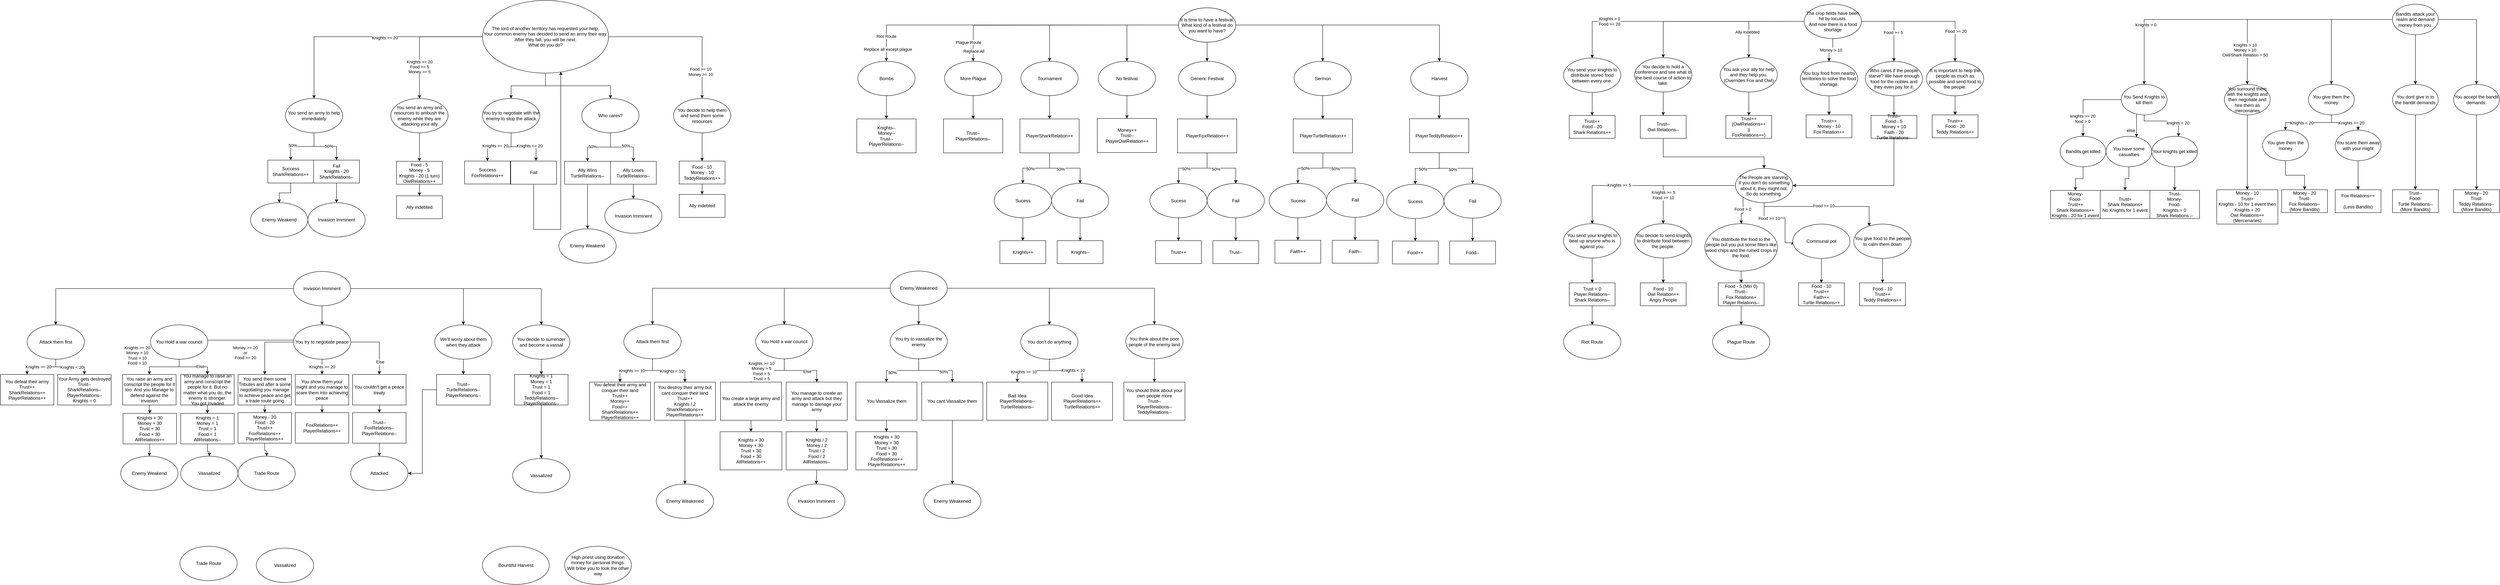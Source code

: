 <mxfile version="20.7.4" type="device"><diagram id="Kbsh9cw6UDabHuH6tN-j" name="Page-1"><mxGraphModel dx="7711" dy="1285" grid="1" gridSize="10" guides="1" tooltips="1" connect="1" arrows="1" fold="1" page="1" pageScale="1" pageWidth="827" pageHeight="1169" math="0" shadow="0"><root><mxCell id="0"/><mxCell id="1" parent="0"/><mxCell id="1HRmphpOhP6gpWA_NIL--6" value="" style="edgeStyle=orthogonalEdgeStyle;rounded=0;orthogonalLoop=1;jettySize=auto;html=1;" parent="1" source="1HRmphpOhP6gpWA_NIL--1" target="1HRmphpOhP6gpWA_NIL--5" edge="1"><mxGeometry relative="1" as="geometry"/></mxCell><mxCell id="1HRmphpOhP6gpWA_NIL--40" value="Knights &amp;gt; 0" style="edgeLabel;html=1;align=center;verticalAlign=middle;resizable=0;points=[];" parent="1HRmphpOhP6gpWA_NIL--6" vertex="1" connectable="0"><mxGeometry x="0.618" y="4" relative="1" as="geometry"><mxPoint as="offset"/></mxGeometry></mxCell><mxCell id="1HRmphpOhP6gpWA_NIL--8" value="" style="edgeStyle=orthogonalEdgeStyle;rounded=0;orthogonalLoop=1;jettySize=auto;html=1;" parent="1" source="1HRmphpOhP6gpWA_NIL--1" target="1HRmphpOhP6gpWA_NIL--7" edge="1"><mxGeometry relative="1" as="geometry"/></mxCell><mxCell id="1HRmphpOhP6gpWA_NIL--43" value="Knights &amp;gt; 10&lt;br&gt;Money &amp;gt; 10&lt;br&gt;Owl/Shark Relation &amp;gt; 50" style="edgeLabel;html=1;align=center;verticalAlign=middle;resizable=0;points=[];" parent="1HRmphpOhP6gpWA_NIL--8" vertex="1" connectable="0"><mxGeometry x="0.413" y="-1" relative="1" as="geometry"><mxPoint x="-5" y="71" as="offset"/></mxGeometry></mxCell><mxCell id="1HRmphpOhP6gpWA_NIL--10" value="" style="edgeStyle=orthogonalEdgeStyle;rounded=0;orthogonalLoop=1;jettySize=auto;html=1;" parent="1" source="1HRmphpOhP6gpWA_NIL--1" target="1HRmphpOhP6gpWA_NIL--9" edge="1"><mxGeometry relative="1" as="geometry"/></mxCell><mxCell id="1HRmphpOhP6gpWA_NIL--16" value="" style="edgeStyle=orthogonalEdgeStyle;rounded=0;orthogonalLoop=1;jettySize=auto;html=1;" parent="1" source="1HRmphpOhP6gpWA_NIL--1" target="1HRmphpOhP6gpWA_NIL--15" edge="1"><mxGeometry relative="1" as="geometry"/></mxCell><mxCell id="1HRmphpOhP6gpWA_NIL--18" value="" style="edgeStyle=orthogonalEdgeStyle;rounded=0;orthogonalLoop=1;jettySize=auto;html=1;" parent="1" source="1HRmphpOhP6gpWA_NIL--1" target="1HRmphpOhP6gpWA_NIL--17" edge="1"><mxGeometry relative="1" as="geometry"/></mxCell><mxCell id="1HRmphpOhP6gpWA_NIL--1" value="Bandits attack your realm and demand money from you." style="ellipse;whiteSpace=wrap;html=1;" parent="1" vertex="1"><mxGeometry x="330" y="10" width="120" height="80" as="geometry"/></mxCell><mxCell id="1HRmphpOhP6gpWA_NIL--20" value="" style="edgeStyle=orthogonalEdgeStyle;rounded=0;orthogonalLoop=1;jettySize=auto;html=1;" parent="1" source="1HRmphpOhP6gpWA_NIL--5" target="1HRmphpOhP6gpWA_NIL--19" edge="1"><mxGeometry relative="1" as="geometry"/></mxCell><mxCell id="1HRmphpOhP6gpWA_NIL--26" value="knights &amp;gt;= 20&lt;br&gt;food &amp;gt; 0" style="edgeLabel;html=1;align=center;verticalAlign=middle;resizable=0;points=[];" parent="1HRmphpOhP6gpWA_NIL--20" vertex="1" connectable="0"><mxGeometry x="0.53" y="-2" relative="1" as="geometry"><mxPoint x="1" as="offset"/></mxGeometry></mxCell><mxCell id="1HRmphpOhP6gpWA_NIL--22" value="" style="edgeStyle=orthogonalEdgeStyle;rounded=0;orthogonalLoop=1;jettySize=auto;html=1;" parent="1" source="1HRmphpOhP6gpWA_NIL--5" target="1HRmphpOhP6gpWA_NIL--21" edge="1"><mxGeometry relative="1" as="geometry"><Array as="points"><mxPoint x="-340" y="346"/><mxPoint x="-340" y="346"/></Array></mxGeometry></mxCell><mxCell id="1HRmphpOhP6gpWA_NIL--25" value="" style="edgeStyle=orthogonalEdgeStyle;rounded=0;orthogonalLoop=1;jettySize=auto;html=1;" parent="1" source="1HRmphpOhP6gpWA_NIL--5" target="1HRmphpOhP6gpWA_NIL--24" edge="1"><mxGeometry relative="1" as="geometry"><Array as="points"><mxPoint x="-320" y="316"/><mxPoint x="-230" y="316"/></Array></mxGeometry></mxCell><mxCell id="1HRmphpOhP6gpWA_NIL--28" value="knights &amp;lt; 20" style="edgeLabel;html=1;align=center;verticalAlign=middle;resizable=0;points=[];" parent="1HRmphpOhP6gpWA_NIL--25" vertex="1" connectable="0"><mxGeometry x="0.51" y="-2" relative="1" as="geometry"><mxPoint as="offset"/></mxGeometry></mxCell><mxCell id="1HRmphpOhP6gpWA_NIL--5" value="You Send Knights to kill them" style="ellipse;whiteSpace=wrap;html=1;" parent="1" vertex="1"><mxGeometry x="-380" y="220" width="120" height="80" as="geometry"/></mxCell><mxCell id="1HRmphpOhP6gpWA_NIL--49" value="" style="edgeStyle=orthogonalEdgeStyle;rounded=0;orthogonalLoop=1;jettySize=auto;html=1;" parent="1" source="1HRmphpOhP6gpWA_NIL--7" target="1HRmphpOhP6gpWA_NIL--48" edge="1"><mxGeometry relative="1" as="geometry"/></mxCell><mxCell id="1HRmphpOhP6gpWA_NIL--7" value="You surround them with the knights and then negotiate and hire them as mercenaries" style="ellipse;whiteSpace=wrap;html=1;" parent="1" vertex="1"><mxGeometry x="-110" y="220" width="120" height="80" as="geometry"/></mxCell><mxCell id="1HRmphpOhP6gpWA_NIL--58" value="" style="edgeStyle=orthogonalEdgeStyle;rounded=0;orthogonalLoop=1;jettySize=auto;html=1;" parent="1" source="1HRmphpOhP6gpWA_NIL--9" target="1HRmphpOhP6gpWA_NIL--57" edge="1"><mxGeometry relative="1" as="geometry"/></mxCell><mxCell id="1HRmphpOhP6gpWA_NIL--64" value="Knights &amp;lt; 20" style="edgeLabel;html=1;align=center;verticalAlign=middle;resizable=0;points=[];" parent="1HRmphpOhP6gpWA_NIL--58" vertex="1" connectable="0"><mxGeometry x="0.222" y="1" relative="1" as="geometry"><mxPoint as="offset"/></mxGeometry></mxCell><mxCell id="1HRmphpOhP6gpWA_NIL--61" value="" style="edgeStyle=orthogonalEdgeStyle;rounded=0;orthogonalLoop=1;jettySize=auto;html=1;" parent="1" source="1HRmphpOhP6gpWA_NIL--9" target="1HRmphpOhP6gpWA_NIL--60" edge="1"><mxGeometry relative="1" as="geometry"/></mxCell><mxCell id="1HRmphpOhP6gpWA_NIL--65" value="Knights &amp;gt;= 20" style="edgeLabel;html=1;align=center;verticalAlign=middle;resizable=0;points=[];" parent="1HRmphpOhP6gpWA_NIL--61" vertex="1" connectable="0"><mxGeometry x="-0.185" y="-1" relative="1" as="geometry"><mxPoint x="27" as="offset"/></mxGeometry></mxCell><mxCell id="1HRmphpOhP6gpWA_NIL--9" value="You give them the money" style="ellipse;whiteSpace=wrap;html=1;" parent="1" vertex="1"><mxGeometry x="110" y="220" width="120" height="80" as="geometry"/></mxCell><mxCell id="1HRmphpOhP6gpWA_NIL--54" style="edgeStyle=orthogonalEdgeStyle;rounded=0;orthogonalLoop=1;jettySize=auto;html=1;" parent="1" source="1HRmphpOhP6gpWA_NIL--15" target="1HRmphpOhP6gpWA_NIL--53" edge="1"><mxGeometry relative="1" as="geometry"/></mxCell><mxCell id="1HRmphpOhP6gpWA_NIL--15" value="You dont give in to the bandit demands" style="ellipse;whiteSpace=wrap;html=1;" parent="1" vertex="1"><mxGeometry x="330" y="220" width="120" height="80" as="geometry"/></mxCell><mxCell id="1HRmphpOhP6gpWA_NIL--56" value="" style="edgeStyle=orthogonalEdgeStyle;rounded=0;orthogonalLoop=1;jettySize=auto;html=1;" parent="1" source="1HRmphpOhP6gpWA_NIL--17" target="1HRmphpOhP6gpWA_NIL--55" edge="1"><mxGeometry relative="1" as="geometry"/></mxCell><mxCell id="1HRmphpOhP6gpWA_NIL--17" value="You accept the bandit demands." style="ellipse;whiteSpace=wrap;html=1;" parent="1" vertex="1"><mxGeometry x="490" y="220" width="120" height="80" as="geometry"/></mxCell><mxCell id="1HRmphpOhP6gpWA_NIL--32" value="" style="edgeStyle=orthogonalEdgeStyle;rounded=0;orthogonalLoop=1;jettySize=auto;html=1;" parent="1" source="1HRmphpOhP6gpWA_NIL--19" target="1HRmphpOhP6gpWA_NIL--31" edge="1"><mxGeometry relative="1" as="geometry"/></mxCell><mxCell id="1HRmphpOhP6gpWA_NIL--19" value="Bandits get killed" style="ellipse;whiteSpace=wrap;html=1;" parent="1" vertex="1"><mxGeometry x="-540" y="356" width="120" height="80" as="geometry"/></mxCell><mxCell id="1HRmphpOhP6gpWA_NIL--35" value="" style="edgeStyle=orthogonalEdgeStyle;rounded=0;orthogonalLoop=1;jettySize=auto;html=1;" parent="1" source="1HRmphpOhP6gpWA_NIL--21" target="1HRmphpOhP6gpWA_NIL--33" edge="1"><mxGeometry relative="1" as="geometry"/></mxCell><mxCell id="1HRmphpOhP6gpWA_NIL--21" value="You have some casualties" style="ellipse;whiteSpace=wrap;html=1;" parent="1" vertex="1"><mxGeometry x="-420" y="356" width="120" height="80" as="geometry"/></mxCell><mxCell id="1HRmphpOhP6gpWA_NIL--38" value="" style="edgeStyle=orthogonalEdgeStyle;rounded=0;orthogonalLoop=1;jettySize=auto;html=1;" parent="1" source="1HRmphpOhP6gpWA_NIL--24" target="1HRmphpOhP6gpWA_NIL--36" edge="1"><mxGeometry relative="1" as="geometry"/></mxCell><mxCell id="1HRmphpOhP6gpWA_NIL--24" value="Your knights get killed" style="ellipse;whiteSpace=wrap;html=1;" parent="1" vertex="1"><mxGeometry x="-300" y="356" width="120" height="80" as="geometry"/></mxCell><mxCell id="1HRmphpOhP6gpWA_NIL--29" value="else" style="text;html=1;align=center;verticalAlign=middle;resizable=0;points=[];autosize=1;strokeColor=none;fillColor=none;" parent="1" vertex="1"><mxGeometry x="-380" y="326" width="50" height="30" as="geometry"/></mxCell><mxCell id="1HRmphpOhP6gpWA_NIL--31" value="Money-&lt;br&gt;Food-&lt;br&gt;Trust++&lt;br&gt;Shark Relations++&lt;br&gt;Knights - 20 for 1 event" style="whiteSpace=wrap;html=1;" parent="1" vertex="1"><mxGeometry x="-565" y="498" width="130" height="74" as="geometry"/></mxCell><mxCell id="1HRmphpOhP6gpWA_NIL--33" value="Trust+&lt;br&gt;Shark Relations+&lt;br&gt;No Knights for 1 event" style="whiteSpace=wrap;html=1;" parent="1" vertex="1"><mxGeometry x="-435" y="497.56" width="130" height="74" as="geometry"/></mxCell><mxCell id="1HRmphpOhP6gpWA_NIL--36" value="Trust-&lt;br&gt;Money-&lt;br&gt;Food-&lt;br&gt;Knights = 0&lt;br&gt;Shark Relations --" style="whiteSpace=wrap;html=1;" parent="1" vertex="1"><mxGeometry x="-305" y="497.56" width="130" height="74" as="geometry"/></mxCell><mxCell id="1HRmphpOhP6gpWA_NIL--48" value="Money - 10&lt;br&gt;Trust+&lt;br&gt;Knights - 10 for 1 event then Knights + 20&lt;br&gt;Owl Relations++&lt;br&gt;(Mercenaries)" style="whiteSpace=wrap;html=1;" parent="1" vertex="1"><mxGeometry x="-130" y="496" width="160" height="90" as="geometry"/></mxCell><mxCell id="1HRmphpOhP6gpWA_NIL--53" value="Trust--&lt;br&gt;Food-&lt;br&gt;Turtle Relations--&lt;br&gt;(More Bandits)" style="whiteSpace=wrap;html=1;" parent="1" vertex="1"><mxGeometry x="330" y="496" width="120" height="60" as="geometry"/></mxCell><mxCell id="1HRmphpOhP6gpWA_NIL--55" value="Money - 20&lt;br&gt;Trust-&lt;br&gt;Teddy Relations--&lt;br&gt;(More Bandits)" style="whiteSpace=wrap;html=1;" parent="1" vertex="1"><mxGeometry x="490" y="496" width="120" height="60" as="geometry"/></mxCell><mxCell id="1HRmphpOhP6gpWA_NIL--67" style="edgeStyle=orthogonalEdgeStyle;rounded=0;orthogonalLoop=1;jettySize=auto;html=1;entryX=0.5;entryY=0;entryDx=0;entryDy=0;" parent="1" source="1HRmphpOhP6gpWA_NIL--57" target="1HRmphpOhP6gpWA_NIL--69" edge="1"><mxGeometry relative="1" as="geometry"><mxPoint x="90" y="470" as="targetPoint"/></mxGeometry></mxCell><mxCell id="1HRmphpOhP6gpWA_NIL--57" value="You give them the money" style="ellipse;whiteSpace=wrap;html=1;" parent="1" vertex="1"><mxGeometry x="-10" y="340" width="120" height="80" as="geometry"/></mxCell><mxCell id="1HRmphpOhP6gpWA_NIL--71" value="" style="edgeStyle=orthogonalEdgeStyle;rounded=0;orthogonalLoop=1;jettySize=auto;html=1;" parent="1" source="1HRmphpOhP6gpWA_NIL--60" target="1HRmphpOhP6gpWA_NIL--70" edge="1"><mxGeometry relative="1" as="geometry"/></mxCell><mxCell id="1HRmphpOhP6gpWA_NIL--60" value="You scare them away with your might" style="ellipse;whiteSpace=wrap;html=1;" parent="1" vertex="1"><mxGeometry x="180" y="340" width="120" height="80" as="geometry"/></mxCell><mxCell id="1HRmphpOhP6gpWA_NIL--69" value="Money - 20&lt;br&gt;Trust-&lt;br&gt;Fox Relations--&lt;br&gt;(More Bandits)" style="whiteSpace=wrap;html=1;" parent="1" vertex="1"><mxGeometry x="40" y="496" width="120" height="60" as="geometry"/></mxCell><mxCell id="1HRmphpOhP6gpWA_NIL--70" value="Fox Relations++&lt;br&gt;&lt;br&gt;(Less Bandits)" style="whiteSpace=wrap;html=1;" parent="1" vertex="1"><mxGeometry x="180" y="496" width="120" height="60" as="geometry"/></mxCell><mxCell id="8sGbGMsLwCOq-l-ylvVG-4" value="" style="edgeStyle=orthogonalEdgeStyle;rounded=0;orthogonalLoop=1;jettySize=auto;html=1;entryX=0.5;entryY=0;entryDx=0;entryDy=0;" parent="1" target="8sGbGMsLwCOq-l-ylvVG-3" edge="1"><mxGeometry relative="1" as="geometry"><mxPoint x="-1209.546" y="55.059" as="sourcePoint"/><mxPoint x="-1495" y="164.5" as="targetPoint"/><Array as="points"><mxPoint x="-1765" y="55"/></Array></mxGeometry></mxCell><mxCell id="8sGbGMsLwCOq-l-ylvVG-5" value="Knights &amp;gt; 0&lt;br&gt;Food &amp;gt;= 20" style="edgeLabel;html=1;align=center;verticalAlign=middle;resizable=0;points=[];" parent="8sGbGMsLwCOq-l-ylvVG-4" vertex="1" connectable="0"><mxGeometry x="0.182" y="1" relative="1" as="geometry"><mxPoint x="-126" y="-1" as="offset"/></mxGeometry></mxCell><mxCell id="8sGbGMsLwCOq-l-ylvVG-12" value="Money &amp;gt; 10" style="edgeStyle=orthogonalEdgeStyle;rounded=0;orthogonalLoop=1;jettySize=auto;html=1;" parent="1" source="8sGbGMsLwCOq-l-ylvVG-2" target="8sGbGMsLwCOq-l-ylvVG-9" edge="1"><mxGeometry relative="1" as="geometry"/></mxCell><mxCell id="8sGbGMsLwCOq-l-ylvVG-14" style="edgeStyle=orthogonalEdgeStyle;rounded=0;orthogonalLoop=1;jettySize=auto;html=1;" parent="1" source="8sGbGMsLwCOq-l-ylvVG-2" target="8sGbGMsLwCOq-l-ylvVG-13" edge="1"><mxGeometry relative="1" as="geometry"/></mxCell><mxCell id="8sGbGMsLwCOq-l-ylvVG-18" value="Food &amp;gt;= 5" style="edgeLabel;html=1;align=center;verticalAlign=middle;resizable=0;points=[];" parent="8sGbGMsLwCOq-l-ylvVG-14" vertex="1" connectable="0"><mxGeometry x="0.2" y="-2" relative="1" as="geometry"><mxPoint as="offset"/></mxGeometry></mxCell><mxCell id="8sGbGMsLwCOq-l-ylvVG-15" style="edgeStyle=orthogonalEdgeStyle;rounded=0;orthogonalLoop=1;jettySize=auto;html=1;entryX=0.5;entryY=0;entryDx=0;entryDy=0;" parent="1" source="8sGbGMsLwCOq-l-ylvVG-2" target="8sGbGMsLwCOq-l-ylvVG-16" edge="1"><mxGeometry relative="1" as="geometry"><mxPoint x="-820" y="170" as="targetPoint"/></mxGeometry></mxCell><mxCell id="8sGbGMsLwCOq-l-ylvVG-17" value="Food &amp;gt;= 20" style="edgeLabel;html=1;align=center;verticalAlign=middle;resizable=0;points=[];" parent="8sGbGMsLwCOq-l-ylvVG-15" vertex="1" connectable="0"><mxGeometry x="0.549" y="2" relative="1" as="geometry"><mxPoint as="offset"/></mxGeometry></mxCell><mxCell id="dJmQft6_pzvZy7Ye_vFm-61" style="edgeStyle=orthogonalEdgeStyle;rounded=0;orthogonalLoop=1;jettySize=auto;html=1;" parent="1" source="8sGbGMsLwCOq-l-ylvVG-2" target="8sGbGMsLwCOq-l-ylvVG-6" edge="1"><mxGeometry relative="1" as="geometry"/></mxCell><mxCell id="dJmQft6_pzvZy7Ye_vFm-62" style="edgeStyle=orthogonalEdgeStyle;rounded=0;orthogonalLoop=1;jettySize=auto;html=1;" parent="1" source="8sGbGMsLwCOq-l-ylvVG-2" target="dJmQft6_pzvZy7Ye_vFm-56" edge="1"><mxGeometry relative="1" as="geometry"/></mxCell><mxCell id="dJmQft6_pzvZy7Ye_vFm-63" value="Ally Indebted" style="edgeLabel;html=1;align=center;verticalAlign=middle;resizable=0;points=[];" parent="dJmQft6_pzvZy7Ye_vFm-62" vertex="1" connectable="0"><mxGeometry x="0.438" y="-4" relative="1" as="geometry"><mxPoint as="offset"/></mxGeometry></mxCell><mxCell id="8sGbGMsLwCOq-l-ylvVG-2" value="The crop fields have been hit by locusts.&lt;br&gt;And now there is a food shortage" style="ellipse;whiteSpace=wrap;html=1;" parent="1" vertex="1"><mxGeometry x="-1210" y="10" width="150" height="90" as="geometry"/></mxCell><mxCell id="8sGbGMsLwCOq-l-ylvVG-21" value="" style="edgeStyle=orthogonalEdgeStyle;rounded=0;orthogonalLoop=1;jettySize=auto;html=1;" parent="1" source="8sGbGMsLwCOq-l-ylvVG-3" target="8sGbGMsLwCOq-l-ylvVG-19" edge="1"><mxGeometry relative="1" as="geometry"/></mxCell><mxCell id="8sGbGMsLwCOq-l-ylvVG-3" value="You send your knights to distribute stored food between every one." style="ellipse;whiteSpace=wrap;html=1;" parent="1" vertex="1"><mxGeometry x="-1840" y="150.95" width="150" height="90" as="geometry"/></mxCell><mxCell id="8sGbGMsLwCOq-l-ylvVG-33" value="" style="edgeStyle=orthogonalEdgeStyle;rounded=0;orthogonalLoop=1;jettySize=auto;html=1;" parent="1" source="8sGbGMsLwCOq-l-ylvVG-6" target="8sGbGMsLwCOq-l-ylvVG-32" edge="1"><mxGeometry relative="1" as="geometry"/></mxCell><mxCell id="8sGbGMsLwCOq-l-ylvVG-6" value="You decide to hold a conference and see what is the best course of action to take." style="ellipse;whiteSpace=wrap;html=1;" parent="1" vertex="1"><mxGeometry x="-1654" y="150" width="150" height="90" as="geometry"/></mxCell><mxCell id="8sGbGMsLwCOq-l-ylvVG-25" value="" style="edgeStyle=orthogonalEdgeStyle;rounded=0;orthogonalLoop=1;jettySize=auto;html=1;" parent="1" source="8sGbGMsLwCOq-l-ylvVG-9" target="8sGbGMsLwCOq-l-ylvVG-24" edge="1"><mxGeometry relative="1" as="geometry"/></mxCell><mxCell id="8sGbGMsLwCOq-l-ylvVG-9" value="You buy food from nearby territories to solve the food shortage." style="ellipse;whiteSpace=wrap;html=1;" parent="1" vertex="1"><mxGeometry x="-1220" y="160" width="150" height="90" as="geometry"/></mxCell><mxCell id="8sGbGMsLwCOq-l-ylvVG-27" value="" style="edgeStyle=orthogonalEdgeStyle;rounded=0;orthogonalLoop=1;jettySize=auto;html=1;" parent="1" source="8sGbGMsLwCOq-l-ylvVG-13" target="8sGbGMsLwCOq-l-ylvVG-26" edge="1"><mxGeometry relative="1" as="geometry"/></mxCell><mxCell id="8sGbGMsLwCOq-l-ylvVG-13" value="Who cares if the people starve? We have enough food for the nobles and they even pay for it." style="ellipse;whiteSpace=wrap;html=1;" parent="1" vertex="1"><mxGeometry x="-1050" y="160" width="150" height="90" as="geometry"/></mxCell><mxCell id="8sGbGMsLwCOq-l-ylvVG-29" value="" style="edgeStyle=orthogonalEdgeStyle;rounded=0;orthogonalLoop=1;jettySize=auto;html=1;" parent="1" source="8sGbGMsLwCOq-l-ylvVG-16" target="8sGbGMsLwCOq-l-ylvVG-28" edge="1"><mxGeometry relative="1" as="geometry"/></mxCell><mxCell id="8sGbGMsLwCOq-l-ylvVG-16" value="It is important to help the people as much as possible and send food to the people." style="ellipse;whiteSpace=wrap;html=1;" parent="1" vertex="1"><mxGeometry x="-890" y="160" width="150" height="90" as="geometry"/></mxCell><mxCell id="8sGbGMsLwCOq-l-ylvVG-19" value="Trust++&lt;br&gt;Food - 20&lt;br&gt;Shark Relations++" style="whiteSpace=wrap;html=1;" parent="1" vertex="1"><mxGeometry x="-1825" y="301.45" width="120" height="60" as="geometry"/></mxCell><mxCell id="8sGbGMsLwCOq-l-ylvVG-24" value="Trust++&lt;br&gt;Money - 10&lt;br&gt;Fox Relation++" style="whiteSpace=wrap;html=1;" parent="1" vertex="1"><mxGeometry x="-1205" y="300" width="120" height="60" as="geometry"/></mxCell><mxCell id="8sGbGMsLwCOq-l-ylvVG-37" style="edgeStyle=orthogonalEdgeStyle;rounded=0;orthogonalLoop=1;jettySize=auto;html=1;entryX=1;entryY=0.5;entryDx=0;entryDy=0;" parent="1" source="8sGbGMsLwCOq-l-ylvVG-26" target="8sGbGMsLwCOq-l-ylvVG-36" edge="1"><mxGeometry relative="1" as="geometry"><mxPoint x="-975" y="470" as="targetPoint"/><Array as="points"><mxPoint x="-975" y="485"/></Array></mxGeometry></mxCell><mxCell id="8sGbGMsLwCOq-l-ylvVG-26" value="Trust--&lt;br&gt;Food - 5&lt;br&gt;Money + 10&lt;br&gt;Faith - 20&lt;br&gt;Turtle Relations--" style="whiteSpace=wrap;html=1;" parent="1" vertex="1"><mxGeometry x="-1035" y="301.45" width="120" height="60" as="geometry"/></mxCell><mxCell id="8sGbGMsLwCOq-l-ylvVG-28" value="Trust++&lt;br&gt;Food - 20&lt;br&gt;Teddy Relations++" style="whiteSpace=wrap;html=1;" parent="1" vertex="1"><mxGeometry x="-875" y="300" width="120" height="60" as="geometry"/></mxCell><mxCell id="8sGbGMsLwCOq-l-ylvVG-35" value="" style="edgeStyle=orthogonalEdgeStyle;rounded=0;orthogonalLoop=1;jettySize=auto;html=1;entryX=0.5;entryY=0;entryDx=0;entryDy=0;" parent="1" source="8sGbGMsLwCOq-l-ylvVG-32" target="8sGbGMsLwCOq-l-ylvVG-36" edge="1"><mxGeometry relative="1" as="geometry"><mxPoint x="-1315" y="441" as="targetPoint"/><Array as="points"><mxPoint x="-1579" y="410"/><mxPoint x="-1315" y="410"/></Array></mxGeometry></mxCell><mxCell id="8sGbGMsLwCOq-l-ylvVG-32" value="Trust--&lt;br&gt;Owl Relations--" style="whiteSpace=wrap;html=1;" parent="1" vertex="1"><mxGeometry x="-1639" y="301.45" width="120" height="60" as="geometry"/></mxCell><mxCell id="8sGbGMsLwCOq-l-ylvVG-39" value="" style="edgeStyle=orthogonalEdgeStyle;rounded=0;orthogonalLoop=1;jettySize=auto;html=1;" parent="1" source="8sGbGMsLwCOq-l-ylvVG-36" target="8sGbGMsLwCOq-l-ylvVG-38" edge="1"><mxGeometry relative="1" as="geometry"/></mxCell><mxCell id="y4EqLVcZQ0iBolULvuPG-9" value="Knights &amp;gt;= 5&amp;nbsp;" style="edgeLabel;html=1;align=center;verticalAlign=middle;resizable=0;points=[];" parent="8sGbGMsLwCOq-l-ylvVG-39" vertex="1" connectable="0"><mxGeometry x="0.276" y="-1" relative="1" as="geometry"><mxPoint as="offset"/></mxGeometry></mxCell><mxCell id="8sGbGMsLwCOq-l-ylvVG-41" value="" style="edgeStyle=orthogonalEdgeStyle;rounded=0;orthogonalLoop=1;jettySize=auto;html=1;" parent="1" source="8sGbGMsLwCOq-l-ylvVG-36" target="8sGbGMsLwCOq-l-ylvVG-40" edge="1"><mxGeometry relative="1" as="geometry"/></mxCell><mxCell id="y4EqLVcZQ0iBolULvuPG-10" value="Knights &amp;gt;= 5&lt;br&gt;Food &amp;gt;= 10" style="edgeLabel;html=1;align=center;verticalAlign=middle;resizable=0;points=[];" parent="8sGbGMsLwCOq-l-ylvVG-41" vertex="1" connectable="0"><mxGeometry x="0.481" relative="1" as="geometry"><mxPoint as="offset"/></mxGeometry></mxCell><mxCell id="8sGbGMsLwCOq-l-ylvVG-42" style="edgeStyle=orthogonalEdgeStyle;rounded=0;orthogonalLoop=1;jettySize=auto;html=1;entryX=0.5;entryY=0;entryDx=0;entryDy=0;" parent="1" source="8sGbGMsLwCOq-l-ylvVG-36" target="8sGbGMsLwCOq-l-ylvVG-44" edge="1"><mxGeometry x="0.667" y="45" relative="1" as="geometry"><mxPoint x="-1315" y="590" as="targetPoint"/><mxPoint as="offset"/><Array as="points"><mxPoint x="-1370" y="558"/><mxPoint x="-1375" y="558"/></Array></mxGeometry></mxCell><mxCell id="y4EqLVcZQ0iBolULvuPG-11" value="Food &amp;gt; 0" style="edgeLabel;html=1;align=center;verticalAlign=middle;resizable=0;points=[];" parent="8sGbGMsLwCOq-l-ylvVG-42" vertex="1" connectable="0"><mxGeometry x="-0.156" y="-1" relative="1" as="geometry"><mxPoint as="offset"/></mxGeometry></mxCell><mxCell id="y4EqLVcZQ0iBolULvuPG-4" style="edgeStyle=orthogonalEdgeStyle;rounded=0;orthogonalLoop=1;jettySize=auto;html=1;entryX=0;entryY=0.5;entryDx=0;entryDy=0;" parent="1" source="8sGbGMsLwCOq-l-ylvVG-36" target="y4EqLVcZQ0iBolULvuPG-1" edge="1"><mxGeometry relative="1" as="geometry"><mxPoint x="-1250" y="630" as="targetPoint"/><Array as="points"><mxPoint x="-1315" y="570"/><mxPoint x="-1260" y="570"/><mxPoint x="-1260" y="635"/></Array></mxGeometry></mxCell><mxCell id="y4EqLVcZQ0iBolULvuPG-13" value="Food &amp;gt;= 10" style="edgeLabel;html=1;align=center;verticalAlign=middle;resizable=0;points=[];" parent="y4EqLVcZQ0iBolULvuPG-4" vertex="1" connectable="0"><mxGeometry x="-0.424" y="-1" relative="1" as="geometry"><mxPoint as="offset"/></mxGeometry></mxCell><mxCell id="y4EqLVcZQ0iBolULvuPG-8" style="edgeStyle=orthogonalEdgeStyle;rounded=0;orthogonalLoop=1;jettySize=auto;html=1;" parent="1" source="8sGbGMsLwCOq-l-ylvVG-36" target="y4EqLVcZQ0iBolULvuPG-6" edge="1"><mxGeometry relative="1" as="geometry"><Array as="points"><mxPoint x="-1315" y="540"/><mxPoint x="-1040" y="540"/></Array></mxGeometry></mxCell><mxCell id="y4EqLVcZQ0iBolULvuPG-12" value="Food &amp;gt;= 10" style="edgeLabel;html=1;align=center;verticalAlign=middle;resizable=0;points=[];" parent="y4EqLVcZQ0iBolULvuPG-8" vertex="1" connectable="0"><mxGeometry x="-0.013" y="2" relative="1" as="geometry"><mxPoint as="offset"/></mxGeometry></mxCell><mxCell id="8sGbGMsLwCOq-l-ylvVG-36" value="The People are starving.&lt;br&gt;If you don't do something about it, they might riot.&lt;br&gt;So do something." style="ellipse;whiteSpace=wrap;html=1;" parent="1" vertex="1"><mxGeometry x="-1390" y="440" width="150" height="90" as="geometry"/></mxCell><mxCell id="y4EqLVcZQ0iBolULvuPG-15" value="" style="edgeStyle=orthogonalEdgeStyle;rounded=0;orthogonalLoop=1;jettySize=auto;html=1;" parent="1" source="8sGbGMsLwCOq-l-ylvVG-38" target="y4EqLVcZQ0iBolULvuPG-14" edge="1"><mxGeometry relative="1" as="geometry"/></mxCell><mxCell id="8sGbGMsLwCOq-l-ylvVG-38" value="You send your knights to beat up anyone who is against you." style="ellipse;whiteSpace=wrap;html=1;" parent="1" vertex="1"><mxGeometry x="-1840" y="585" width="150" height="90" as="geometry"/></mxCell><mxCell id="y4EqLVcZQ0iBolULvuPG-17" value="" style="edgeStyle=orthogonalEdgeStyle;rounded=0;orthogonalLoop=1;jettySize=auto;html=1;" parent="1" source="8sGbGMsLwCOq-l-ylvVG-40" target="y4EqLVcZQ0iBolULvuPG-16" edge="1"><mxGeometry relative="1" as="geometry"/></mxCell><mxCell id="8sGbGMsLwCOq-l-ylvVG-40" value="You decide to send knights to distribute food between the people." style="ellipse;whiteSpace=wrap;html=1;" parent="1" vertex="1"><mxGeometry x="-1654" y="585" width="150" height="90" as="geometry"/></mxCell><mxCell id="y4EqLVcZQ0iBolULvuPG-20" value="" style="edgeStyle=orthogonalEdgeStyle;rounded=0;orthogonalLoop=1;jettySize=auto;html=1;" parent="1" source="8sGbGMsLwCOq-l-ylvVG-44" target="y4EqLVcZQ0iBolULvuPG-19" edge="1"><mxGeometry relative="1" as="geometry"/></mxCell><mxCell id="8sGbGMsLwCOq-l-ylvVG-44" value="You distribute the food to the people but you put some fillers like wood chips and the ruined crops in the food." style="ellipse;whiteSpace=wrap;html=1;" parent="1" vertex="1"><mxGeometry x="-1470" y="585" width="190" height="124" as="geometry"/></mxCell><mxCell id="y4EqLVcZQ0iBolULvuPG-22" value="" style="edgeStyle=orthogonalEdgeStyle;rounded=0;orthogonalLoop=1;jettySize=auto;html=1;" parent="1" source="y4EqLVcZQ0iBolULvuPG-1" target="y4EqLVcZQ0iBolULvuPG-21" edge="1"><mxGeometry relative="1" as="geometry"/></mxCell><mxCell id="y4EqLVcZQ0iBolULvuPG-1" value="Communal pot" style="ellipse;whiteSpace=wrap;html=1;" parent="1" vertex="1"><mxGeometry x="-1240" y="586" width="150" height="90" as="geometry"/></mxCell><mxCell id="y4EqLVcZQ0iBolULvuPG-25" value="" style="edgeStyle=orthogonalEdgeStyle;rounded=0;orthogonalLoop=1;jettySize=auto;html=1;" parent="1" source="y4EqLVcZQ0iBolULvuPG-6" target="y4EqLVcZQ0iBolULvuPG-24" edge="1"><mxGeometry relative="1" as="geometry"/></mxCell><mxCell id="y4EqLVcZQ0iBolULvuPG-6" value="You give food to the people to calm them down" style="ellipse;whiteSpace=wrap;html=1;" parent="1" vertex="1"><mxGeometry x="-1080" y="586" width="150" height="90" as="geometry"/></mxCell><mxCell id="y4EqLVcZQ0iBolULvuPG-27" value="" style="edgeStyle=orthogonalEdgeStyle;rounded=0;orthogonalLoop=1;jettySize=auto;html=1;" parent="1" source="y4EqLVcZQ0iBolULvuPG-14" target="y4EqLVcZQ0iBolULvuPG-26" edge="1"><mxGeometry relative="1" as="geometry"/></mxCell><mxCell id="y4EqLVcZQ0iBolULvuPG-14" value="Trust = 0&lt;br&gt;Player Relations--&lt;br&gt;Shark Relations--" style="whiteSpace=wrap;html=1;" parent="1" vertex="1"><mxGeometry x="-1825" y="740" width="120" height="60" as="geometry"/></mxCell><mxCell id="y4EqLVcZQ0iBolULvuPG-16" value="Food - 10&lt;br&gt;Owl Relation++&lt;br&gt;Angry People" style="whiteSpace=wrap;html=1;" parent="1" vertex="1"><mxGeometry x="-1639" y="740" width="120" height="60" as="geometry"/></mxCell><mxCell id="y4EqLVcZQ0iBolULvuPG-29" value="" style="edgeStyle=orthogonalEdgeStyle;rounded=0;orthogonalLoop=1;jettySize=auto;html=1;" parent="1" source="y4EqLVcZQ0iBolULvuPG-19" target="y4EqLVcZQ0iBolULvuPG-28" edge="1"><mxGeometry relative="1" as="geometry"/></mxCell><mxCell id="y4EqLVcZQ0iBolULvuPG-19" value="Food - 5 (Min 0)&lt;br&gt;Trust--&lt;br&gt;Fox Relations+&lt;br&gt;Player Relations--" style="whiteSpace=wrap;html=1;" parent="1" vertex="1"><mxGeometry x="-1435" y="740" width="120" height="60" as="geometry"/></mxCell><mxCell id="y4EqLVcZQ0iBolULvuPG-21" value="Food - 10&lt;br&gt;Trust++&lt;br&gt;Faith++&lt;br&gt;Turtle Relations++" style="whiteSpace=wrap;html=1;" parent="1" vertex="1"><mxGeometry x="-1225" y="740" width="120" height="60" as="geometry"/></mxCell><mxCell id="y4EqLVcZQ0iBolULvuPG-24" value="Food - 10&lt;br&gt;Trust++&lt;br&gt;Teddy Relations++" style="whiteSpace=wrap;html=1;" parent="1" vertex="1"><mxGeometry x="-1065" y="740" width="120" height="60" as="geometry"/></mxCell><mxCell id="y4EqLVcZQ0iBolULvuPG-26" value="Riot Route" style="ellipse;whiteSpace=wrap;html=1;" parent="1" vertex="1"><mxGeometry x="-1840" y="850" width="150" height="90" as="geometry"/></mxCell><mxCell id="y4EqLVcZQ0iBolULvuPG-28" value="Plague Route" style="ellipse;whiteSpace=wrap;html=1;" parent="1" vertex="1"><mxGeometry x="-1450" y="850" width="150" height="90" as="geometry"/></mxCell><mxCell id="hdTHGFjAknJTiDT2Pw7t-4" value="" style="edgeStyle=orthogonalEdgeStyle;rounded=0;orthogonalLoop=1;jettySize=auto;html=1;" parent="1" source="hdTHGFjAknJTiDT2Pw7t-2" target="hdTHGFjAknJTiDT2Pw7t-3" edge="1"><mxGeometry relative="1" as="geometry"/></mxCell><mxCell id="hdTHGFjAknJTiDT2Pw7t-6" value="" style="edgeStyle=orthogonalEdgeStyle;rounded=0;orthogonalLoop=1;jettySize=auto;html=1;" parent="1" source="hdTHGFjAknJTiDT2Pw7t-2" target="hdTHGFjAknJTiDT2Pw7t-5" edge="1"><mxGeometry relative="1" as="geometry"/></mxCell><mxCell id="hdTHGFjAknJTiDT2Pw7t-8" value="" style="edgeStyle=orthogonalEdgeStyle;rounded=0;orthogonalLoop=1;jettySize=auto;html=1;" parent="1" source="hdTHGFjAknJTiDT2Pw7t-2" target="hdTHGFjAknJTiDT2Pw7t-7" edge="1"><mxGeometry relative="1" as="geometry"/></mxCell><mxCell id="hdTHGFjAknJTiDT2Pw7t-10" value="" style="edgeStyle=orthogonalEdgeStyle;rounded=0;orthogonalLoop=1;jettySize=auto;html=1;" parent="1" source="hdTHGFjAknJTiDT2Pw7t-2" target="hdTHGFjAknJTiDT2Pw7t-9" edge="1"><mxGeometry relative="1" as="geometry"/></mxCell><mxCell id="hdTHGFjAknJTiDT2Pw7t-11" style="edgeStyle=orthogonalEdgeStyle;rounded=0;orthogonalLoop=1;jettySize=auto;html=1;entryX=0.5;entryY=0;entryDx=0;entryDy=0;" parent="1" source="hdTHGFjAknJTiDT2Pw7t-2" target="hdTHGFjAknJTiDT2Pw7t-12" edge="1"><mxGeometry relative="1" as="geometry"><mxPoint x="-2260" y="159.5" as="targetPoint"/></mxGeometry></mxCell><mxCell id="hdTHGFjAknJTiDT2Pw7t-27" style="edgeStyle=orthogonalEdgeStyle;rounded=0;orthogonalLoop=1;jettySize=auto;html=1;entryX=0.5;entryY=0;entryDx=0;entryDy=0;" parent="1" edge="1"><mxGeometry relative="1" as="geometry"><mxPoint x="-2848" y="64.5" as="sourcePoint"/><mxPoint x="-3385.5" y="159.5" as="targetPoint"/></mxGeometry></mxCell><mxCell id="hdTHGFjAknJTiDT2Pw7t-28" value="Plague Route" style="edgeLabel;html=1;align=center;verticalAlign=middle;resizable=0;points=[];" parent="hdTHGFjAknJTiDT2Pw7t-27" vertex="1" connectable="0"><mxGeometry x="0.525" y="-1" relative="1" as="geometry"><mxPoint x="-69" y="46" as="offset"/></mxGeometry></mxCell><mxCell id="pmlY1pyzd0WR0ZZc9KYg-196" value="Replace All" style="edgeLabel;html=1;align=center;verticalAlign=middle;resizable=0;points=[];" parent="hdTHGFjAknJTiDT2Pw7t-27" vertex="1" connectable="0"><mxGeometry x="0.914" y="1" relative="1" as="geometry"><mxPoint as="offset"/></mxGeometry></mxCell><mxCell id="hdTHGFjAknJTiDT2Pw7t-79" style="edgeStyle=orthogonalEdgeStyle;rounded=0;orthogonalLoop=1;jettySize=auto;html=1;entryX=0.5;entryY=0;entryDx=0;entryDy=0;" parent="1" source="hdTHGFjAknJTiDT2Pw7t-2" target="hdTHGFjAknJTiDT2Pw7t-77" edge="1"><mxGeometry relative="1" as="geometry"/></mxCell><mxCell id="hdTHGFjAknJTiDT2Pw7t-80" value="Riot Route" style="edgeLabel;html=1;align=center;verticalAlign=middle;resizable=0;points=[];" parent="hdTHGFjAknJTiDT2Pw7t-79" vertex="1" connectable="0"><mxGeometry x="0.846" y="-1" relative="1" as="geometry"><mxPoint as="offset"/></mxGeometry></mxCell><mxCell id="pmlY1pyzd0WR0ZZc9KYg-197" value="Replace all except plague" style="edgeLabel;html=1;align=center;verticalAlign=middle;resizable=0;points=[];" parent="hdTHGFjAknJTiDT2Pw7t-79" vertex="1" connectable="0"><mxGeometry x="0.927" y="3" relative="1" as="geometry"><mxPoint as="offset"/></mxGeometry></mxCell><mxCell id="hdTHGFjAknJTiDT2Pw7t-2" value="It is time to have a festival.&lt;br&gt;What kind of a festival do you want to have?" style="ellipse;whiteSpace=wrap;html=1;" parent="1" vertex="1"><mxGeometry x="-2848" y="19.5" width="150" height="90" as="geometry"/></mxCell><mxCell id="hdTHGFjAknJTiDT2Pw7t-17" value="" style="edgeStyle=orthogonalEdgeStyle;rounded=0;orthogonalLoop=1;jettySize=auto;html=1;" parent="1" source="hdTHGFjAknJTiDT2Pw7t-3" target="hdTHGFjAknJTiDT2Pw7t-16" edge="1"><mxGeometry relative="1" as="geometry"/></mxCell><mxCell id="hdTHGFjAknJTiDT2Pw7t-3" value="Tournament" style="ellipse;whiteSpace=wrap;html=1;" parent="1" vertex="1"><mxGeometry x="-3260.5" y="159.5" width="150" height="90" as="geometry"/></mxCell><mxCell id="hdTHGFjAknJTiDT2Pw7t-19" value="" style="edgeStyle=orthogonalEdgeStyle;rounded=0;orthogonalLoop=1;jettySize=auto;html=1;" parent="1" source="hdTHGFjAknJTiDT2Pw7t-5" target="hdTHGFjAknJTiDT2Pw7t-18" edge="1"><mxGeometry relative="1" as="geometry"/></mxCell><mxCell id="hdTHGFjAknJTiDT2Pw7t-5" value="No festival" style="ellipse;whiteSpace=wrap;html=1;" parent="1" vertex="1"><mxGeometry x="-3058" y="159.5" width="150" height="90" as="geometry"/></mxCell><mxCell id="hdTHGFjAknJTiDT2Pw7t-21" value="" style="edgeStyle=orthogonalEdgeStyle;rounded=0;orthogonalLoop=1;jettySize=auto;html=1;" parent="1" source="hdTHGFjAknJTiDT2Pw7t-7" target="hdTHGFjAknJTiDT2Pw7t-20" edge="1"><mxGeometry relative="1" as="geometry"/></mxCell><mxCell id="hdTHGFjAknJTiDT2Pw7t-7" value="Generic Festival" style="ellipse;whiteSpace=wrap;html=1;" parent="1" vertex="1"><mxGeometry x="-2848" y="159.5" width="150" height="90" as="geometry"/></mxCell><mxCell id="hdTHGFjAknJTiDT2Pw7t-23" value="" style="edgeStyle=orthogonalEdgeStyle;rounded=0;orthogonalLoop=1;jettySize=auto;html=1;" parent="1" source="hdTHGFjAknJTiDT2Pw7t-9" target="hdTHGFjAknJTiDT2Pw7t-22" edge="1"><mxGeometry relative="1" as="geometry"/></mxCell><mxCell id="hdTHGFjAknJTiDT2Pw7t-9" value="Sermon" style="ellipse;whiteSpace=wrap;html=1;" parent="1" vertex="1"><mxGeometry x="-2545.5" y="159.5" width="150" height="90" as="geometry"/></mxCell><mxCell id="hdTHGFjAknJTiDT2Pw7t-65" value="" style="edgeStyle=orthogonalEdgeStyle;rounded=0;orthogonalLoop=1;jettySize=auto;html=1;" parent="1" source="hdTHGFjAknJTiDT2Pw7t-12" target="hdTHGFjAknJTiDT2Pw7t-24" edge="1"><mxGeometry relative="1" as="geometry"/></mxCell><mxCell id="hdTHGFjAknJTiDT2Pw7t-12" value="Harvest" style="ellipse;whiteSpace=wrap;html=1;" parent="1" vertex="1"><mxGeometry x="-2240" y="160" width="150" height="90" as="geometry"/></mxCell><mxCell id="hdTHGFjAknJTiDT2Pw7t-33" value="" style="edgeStyle=orthogonalEdgeStyle;rounded=0;orthogonalLoop=1;jettySize=auto;html=1;" parent="1" source="hdTHGFjAknJTiDT2Pw7t-16" target="hdTHGFjAknJTiDT2Pw7t-32" edge="1"><mxGeometry relative="1" as="geometry"/></mxCell><mxCell id="hdTHGFjAknJTiDT2Pw7t-36" value="50%" style="edgeLabel;html=1;align=center;verticalAlign=middle;resizable=0;points=[];" parent="hdTHGFjAknJTiDT2Pw7t-33" vertex="1" connectable="0"><mxGeometry x="0.212" y="1" relative="1" as="geometry"><mxPoint as="offset"/></mxGeometry></mxCell><mxCell id="hdTHGFjAknJTiDT2Pw7t-35" value="" style="edgeStyle=orthogonalEdgeStyle;rounded=0;orthogonalLoop=1;jettySize=auto;html=1;" parent="1" source="hdTHGFjAknJTiDT2Pw7t-16" target="hdTHGFjAknJTiDT2Pw7t-34" edge="1"><mxGeometry relative="1" as="geometry"/></mxCell><mxCell id="hdTHGFjAknJTiDT2Pw7t-37" value="50%" style="edgeLabel;html=1;align=center;verticalAlign=middle;resizable=0;points=[];" parent="hdTHGFjAknJTiDT2Pw7t-35" vertex="1" connectable="0"><mxGeometry x="-0.149" y="-2" relative="1" as="geometry"><mxPoint as="offset"/></mxGeometry></mxCell><mxCell id="hdTHGFjAknJTiDT2Pw7t-16" value="PlayerSharkRelation++" style="whiteSpace=wrap;html=1;" parent="1" vertex="1"><mxGeometry x="-3263" y="310.5" width="155" height="89" as="geometry"/></mxCell><mxCell id="hdTHGFjAknJTiDT2Pw7t-18" value="Money++&lt;br&gt;Trust--&lt;br&gt;PlayerOwlRelation++" style="whiteSpace=wrap;html=1;" parent="1" vertex="1"><mxGeometry x="-3060.5" y="309.5" width="155" height="89" as="geometry"/></mxCell><mxCell id="hdTHGFjAknJTiDT2Pw7t-52" value="" style="edgeStyle=orthogonalEdgeStyle;rounded=0;orthogonalLoop=1;jettySize=auto;html=1;" parent="1" source="hdTHGFjAknJTiDT2Pw7t-20" target="hdTHGFjAknJTiDT2Pw7t-49" edge="1"><mxGeometry relative="1" as="geometry"/></mxCell><mxCell id="hdTHGFjAknJTiDT2Pw7t-53" value="" style="edgeStyle=orthogonalEdgeStyle;rounded=0;orthogonalLoop=1;jettySize=auto;html=1;" parent="1" source="hdTHGFjAknJTiDT2Pw7t-20" target="hdTHGFjAknJTiDT2Pw7t-49" edge="1"><mxGeometry relative="1" as="geometry"/></mxCell><mxCell id="hdTHGFjAknJTiDT2Pw7t-54" style="edgeStyle=orthogonalEdgeStyle;rounded=0;orthogonalLoop=1;jettySize=auto;html=1;entryX=0.5;entryY=0;entryDx=0;entryDy=0;" parent="1" source="hdTHGFjAknJTiDT2Pw7t-20" target="hdTHGFjAknJTiDT2Pw7t-47" edge="1"><mxGeometry relative="1" as="geometry"/></mxCell><mxCell id="hdTHGFjAknJTiDT2Pw7t-20" value="PlayerFoxRelation++" style="whiteSpace=wrap;html=1;" parent="1" vertex="1"><mxGeometry x="-2850.5" y="310.5" width="155" height="89" as="geometry"/></mxCell><mxCell id="hdTHGFjAknJTiDT2Pw7t-63" value="" style="edgeStyle=orthogonalEdgeStyle;rounded=0;orthogonalLoop=1;jettySize=auto;html=1;" parent="1" source="hdTHGFjAknJTiDT2Pw7t-22" target="hdTHGFjAknJTiDT2Pw7t-60" edge="1"><mxGeometry relative="1" as="geometry"/></mxCell><mxCell id="hdTHGFjAknJTiDT2Pw7t-64" style="edgeStyle=orthogonalEdgeStyle;rounded=0;orthogonalLoop=1;jettySize=auto;html=1;" parent="1" source="hdTHGFjAknJTiDT2Pw7t-22" target="hdTHGFjAknJTiDT2Pw7t-58" edge="1"><mxGeometry relative="1" as="geometry"/></mxCell><mxCell id="hdTHGFjAknJTiDT2Pw7t-22" value="PlayerTurtleRelation++" style="whiteSpace=wrap;html=1;" parent="1" vertex="1"><mxGeometry x="-2547.5" y="310.5" width="155" height="89" as="geometry"/></mxCell><mxCell id="hdTHGFjAknJTiDT2Pw7t-74" value="" style="edgeStyle=orthogonalEdgeStyle;rounded=0;orthogonalLoop=1;jettySize=auto;html=1;" parent="1" source="hdTHGFjAknJTiDT2Pw7t-24" target="hdTHGFjAknJTiDT2Pw7t-71" edge="1"><mxGeometry relative="1" as="geometry"/></mxCell><mxCell id="hdTHGFjAknJTiDT2Pw7t-75" style="edgeStyle=orthogonalEdgeStyle;rounded=0;orthogonalLoop=1;jettySize=auto;html=1;" parent="1" source="hdTHGFjAknJTiDT2Pw7t-24" target="hdTHGFjAknJTiDT2Pw7t-69" edge="1"><mxGeometry relative="1" as="geometry"/></mxCell><mxCell id="hdTHGFjAknJTiDT2Pw7t-24" value="PlayerTeddyRelation++" style="whiteSpace=wrap;html=1;" parent="1" vertex="1"><mxGeometry x="-2243" y="310" width="155" height="89" as="geometry"/></mxCell><mxCell id="hdTHGFjAknJTiDT2Pw7t-31" value="" style="edgeStyle=orthogonalEdgeStyle;rounded=0;orthogonalLoop=1;jettySize=auto;html=1;" parent="1" source="hdTHGFjAknJTiDT2Pw7t-26" target="hdTHGFjAknJTiDT2Pw7t-30" edge="1"><mxGeometry relative="1" as="geometry"/></mxCell><mxCell id="hdTHGFjAknJTiDT2Pw7t-26" value="More Plague" style="ellipse;whiteSpace=wrap;html=1;" parent="1" vertex="1"><mxGeometry x="-3460.5" y="159.5" width="150" height="90" as="geometry"/></mxCell><mxCell id="hdTHGFjAknJTiDT2Pw7t-30" value="Trust--&lt;br&gt;PlayerRelations--" style="whiteSpace=wrap;html=1;" parent="1" vertex="1"><mxGeometry x="-3463" y="310.5" width="155" height="89" as="geometry"/></mxCell><mxCell id="hdTHGFjAknJTiDT2Pw7t-41" value="" style="edgeStyle=orthogonalEdgeStyle;rounded=0;orthogonalLoop=1;jettySize=auto;html=1;" parent="1" source="hdTHGFjAknJTiDT2Pw7t-32" target="hdTHGFjAknJTiDT2Pw7t-40" edge="1"><mxGeometry relative="1" as="geometry"/></mxCell><mxCell id="hdTHGFjAknJTiDT2Pw7t-32" value="Sucess" style="ellipse;whiteSpace=wrap;html=1;" parent="1" vertex="1"><mxGeometry x="-3330.5" y="479.5" width="150" height="90" as="geometry"/></mxCell><mxCell id="hdTHGFjAknJTiDT2Pw7t-43" value="" style="edgeStyle=orthogonalEdgeStyle;rounded=0;orthogonalLoop=1;jettySize=auto;html=1;" parent="1" source="hdTHGFjAknJTiDT2Pw7t-34" target="hdTHGFjAknJTiDT2Pw7t-42" edge="1"><mxGeometry relative="1" as="geometry"/></mxCell><mxCell id="hdTHGFjAknJTiDT2Pw7t-34" value="Fail" style="ellipse;whiteSpace=wrap;html=1;" parent="1" vertex="1"><mxGeometry x="-3180.5" y="479.5" width="150" height="90" as="geometry"/></mxCell><mxCell id="hdTHGFjAknJTiDT2Pw7t-40" value="Knights++" style="whiteSpace=wrap;html=1;" parent="1" vertex="1"><mxGeometry x="-3315.5" y="629.5" width="120" height="60" as="geometry"/></mxCell><mxCell id="hdTHGFjAknJTiDT2Pw7t-42" value="Knights--" style="whiteSpace=wrap;html=1;" parent="1" vertex="1"><mxGeometry x="-3165.5" y="629.5" width="120" height="60" as="geometry"/></mxCell><mxCell id="hdTHGFjAknJTiDT2Pw7t-44" value="50%" style="edgeLabel;html=1;align=center;verticalAlign=middle;resizable=0;points=[];" parent="1" vertex="1" connectable="0"><mxGeometry x="-2828.529" y="440.559" as="geometry"/></mxCell><mxCell id="hdTHGFjAknJTiDT2Pw7t-45" value="50%" style="edgeLabel;html=1;align=center;verticalAlign=middle;resizable=0;points=[];" parent="1" vertex="1" connectable="0"><mxGeometry x="-2749.824" y="441.559" as="geometry"/></mxCell><mxCell id="hdTHGFjAknJTiDT2Pw7t-46" value="" style="edgeStyle=orthogonalEdgeStyle;rounded=0;orthogonalLoop=1;jettySize=auto;html=1;" parent="1" source="hdTHGFjAknJTiDT2Pw7t-47" target="hdTHGFjAknJTiDT2Pw7t-50" edge="1"><mxGeometry relative="1" as="geometry"/></mxCell><mxCell id="hdTHGFjAknJTiDT2Pw7t-47" value="Sucess" style="ellipse;whiteSpace=wrap;html=1;" parent="1" vertex="1"><mxGeometry x="-2923" y="479.5" width="150" height="90" as="geometry"/></mxCell><mxCell id="hdTHGFjAknJTiDT2Pw7t-48" value="" style="edgeStyle=orthogonalEdgeStyle;rounded=0;orthogonalLoop=1;jettySize=auto;html=1;" parent="1" source="hdTHGFjAknJTiDT2Pw7t-49" target="hdTHGFjAknJTiDT2Pw7t-51" edge="1"><mxGeometry relative="1" as="geometry"/></mxCell><mxCell id="hdTHGFjAknJTiDT2Pw7t-49" value="Fail" style="ellipse;whiteSpace=wrap;html=1;" parent="1" vertex="1"><mxGeometry x="-2773" y="479.5" width="150" height="90" as="geometry"/></mxCell><mxCell id="hdTHGFjAknJTiDT2Pw7t-50" value="Trust++" style="whiteSpace=wrap;html=1;" parent="1" vertex="1"><mxGeometry x="-2908" y="629.5" width="120" height="60" as="geometry"/></mxCell><mxCell id="hdTHGFjAknJTiDT2Pw7t-51" value="Trust--" style="whiteSpace=wrap;html=1;" parent="1" vertex="1"><mxGeometry x="-2758" y="629.5" width="120" height="60" as="geometry"/></mxCell><mxCell id="hdTHGFjAknJTiDT2Pw7t-55" value="50%" style="edgeLabel;html=1;align=center;verticalAlign=middle;resizable=0;points=[];" parent="1" vertex="1" connectable="0"><mxGeometry x="-2516.029" y="439.499" as="geometry"/></mxCell><mxCell id="hdTHGFjAknJTiDT2Pw7t-56" value="50%" style="edgeLabel;html=1;align=center;verticalAlign=middle;resizable=0;points=[];" parent="1" vertex="1" connectable="0"><mxGeometry x="-2437.324" y="440.499" as="geometry"/></mxCell><mxCell id="hdTHGFjAknJTiDT2Pw7t-57" value="" style="edgeStyle=orthogonalEdgeStyle;rounded=0;orthogonalLoop=1;jettySize=auto;html=1;" parent="1" source="hdTHGFjAknJTiDT2Pw7t-58" target="hdTHGFjAknJTiDT2Pw7t-61" edge="1"><mxGeometry relative="1" as="geometry"/></mxCell><mxCell id="hdTHGFjAknJTiDT2Pw7t-58" value="Sucess" style="ellipse;whiteSpace=wrap;html=1;" parent="1" vertex="1"><mxGeometry x="-2610.5" y="479.5" width="150" height="90" as="geometry"/></mxCell><mxCell id="hdTHGFjAknJTiDT2Pw7t-59" value="" style="edgeStyle=orthogonalEdgeStyle;rounded=0;orthogonalLoop=1;jettySize=auto;html=1;" parent="1" source="hdTHGFjAknJTiDT2Pw7t-60" target="hdTHGFjAknJTiDT2Pw7t-62" edge="1"><mxGeometry relative="1" as="geometry"/></mxCell><mxCell id="hdTHGFjAknJTiDT2Pw7t-60" value="Fail" style="ellipse;whiteSpace=wrap;html=1;" parent="1" vertex="1"><mxGeometry x="-2460.5" y="478.44" width="150" height="90" as="geometry"/></mxCell><mxCell id="hdTHGFjAknJTiDT2Pw7t-61" value="Faith++" style="whiteSpace=wrap;html=1;" parent="1" vertex="1"><mxGeometry x="-2595.5" y="628.44" width="120" height="60" as="geometry"/></mxCell><mxCell id="hdTHGFjAknJTiDT2Pw7t-62" value="Faith--" style="whiteSpace=wrap;html=1;" parent="1" vertex="1"><mxGeometry x="-2445.5" y="628.44" width="120" height="60" as="geometry"/></mxCell><mxCell id="hdTHGFjAknJTiDT2Pw7t-66" value="50%" style="edgeLabel;html=1;align=center;verticalAlign=middle;resizable=0;points=[];" parent="1" vertex="1" connectable="0"><mxGeometry x="-2208.529" y="441.559" as="geometry"/></mxCell><mxCell id="hdTHGFjAknJTiDT2Pw7t-67" value="50%" style="edgeLabel;html=1;align=center;verticalAlign=middle;resizable=0;points=[];" parent="1" vertex="1" connectable="0"><mxGeometry x="-2129.824" y="442.559" as="geometry"/></mxCell><mxCell id="hdTHGFjAknJTiDT2Pw7t-68" value="" style="edgeStyle=orthogonalEdgeStyle;rounded=0;orthogonalLoop=1;jettySize=auto;html=1;" parent="1" source="hdTHGFjAknJTiDT2Pw7t-69" target="hdTHGFjAknJTiDT2Pw7t-72" edge="1"><mxGeometry relative="1" as="geometry"/></mxCell><mxCell id="hdTHGFjAknJTiDT2Pw7t-69" value="Sucess" style="ellipse;whiteSpace=wrap;html=1;" parent="1" vertex="1"><mxGeometry x="-2303" y="481.56" width="150" height="90" as="geometry"/></mxCell><mxCell id="hdTHGFjAknJTiDT2Pw7t-70" value="" style="edgeStyle=orthogonalEdgeStyle;rounded=0;orthogonalLoop=1;jettySize=auto;html=1;" parent="1" source="hdTHGFjAknJTiDT2Pw7t-71" target="hdTHGFjAknJTiDT2Pw7t-73" edge="1"><mxGeometry relative="1" as="geometry"/></mxCell><mxCell id="hdTHGFjAknJTiDT2Pw7t-71" value="Fail" style="ellipse;whiteSpace=wrap;html=1;" parent="1" vertex="1"><mxGeometry x="-2153" y="480.5" width="150" height="90" as="geometry"/></mxCell><mxCell id="hdTHGFjAknJTiDT2Pw7t-72" value="Food++" style="whiteSpace=wrap;html=1;" parent="1" vertex="1"><mxGeometry x="-2288" y="630.5" width="120" height="60" as="geometry"/></mxCell><mxCell id="hdTHGFjAknJTiDT2Pw7t-73" value="Food--" style="whiteSpace=wrap;html=1;" parent="1" vertex="1"><mxGeometry x="-2138" y="630.5" width="120" height="60" as="geometry"/></mxCell><mxCell id="hdTHGFjAknJTiDT2Pw7t-76" value="" style="edgeStyle=orthogonalEdgeStyle;rounded=0;orthogonalLoop=1;jettySize=auto;html=1;" parent="1" source="hdTHGFjAknJTiDT2Pw7t-77" target="hdTHGFjAknJTiDT2Pw7t-78" edge="1"><mxGeometry relative="1" as="geometry"/></mxCell><mxCell id="hdTHGFjAknJTiDT2Pw7t-77" value="Bombs" style="ellipse;whiteSpace=wrap;html=1;" parent="1" vertex="1"><mxGeometry x="-3687.5" y="159.5" width="150" height="90" as="geometry"/></mxCell><mxCell id="hdTHGFjAknJTiDT2Pw7t-78" value="Knights--&lt;br&gt;Money--&lt;br&gt;Trust--&lt;br&gt;PlayerRelations--" style="whiteSpace=wrap;html=1;" parent="1" vertex="1"><mxGeometry x="-3690" y="310.5" width="155" height="89" as="geometry"/></mxCell><mxCell id="dJmQft6_pzvZy7Ye_vFm-8" style="edgeStyle=orthogonalEdgeStyle;rounded=0;orthogonalLoop=1;jettySize=auto;html=1;" parent="1" source="hdTHGFjAknJTiDT2Pw7t-81" target="dJmQft6_pzvZy7Ye_vFm-2" edge="1"><mxGeometry relative="1" as="geometry"/></mxCell><mxCell id="dJmQft6_pzvZy7Ye_vFm-13" value="Knights &amp;gt;= 20" style="edgeLabel;html=1;align=center;verticalAlign=middle;resizable=0;points=[];" parent="dJmQft6_pzvZy7Ye_vFm-8" vertex="1" connectable="0"><mxGeometry x="-0.148" y="2" relative="1" as="geometry"><mxPoint as="offset"/></mxGeometry></mxCell><mxCell id="dJmQft6_pzvZy7Ye_vFm-9" style="edgeStyle=orthogonalEdgeStyle;rounded=0;orthogonalLoop=1;jettySize=auto;html=1;entryX=0.5;entryY=0;entryDx=0;entryDy=0;" parent="1" source="hdTHGFjAknJTiDT2Pw7t-81" target="dJmQft6_pzvZy7Ye_vFm-3" edge="1"><mxGeometry relative="1" as="geometry"/></mxCell><mxCell id="dJmQft6_pzvZy7Ye_vFm-14" value="Knights &amp;gt;= 20&lt;br&gt;Food &amp;gt;= 5&lt;br&gt;Money &amp;gt;= 5" style="edgeLabel;html=1;align=center;verticalAlign=middle;resizable=0;points=[];" parent="dJmQft6_pzvZy7Ye_vFm-9" vertex="1" connectable="0"><mxGeometry x="0.492" relative="1" as="geometry"><mxPoint as="offset"/></mxGeometry></mxCell><mxCell id="dJmQft6_pzvZy7Ye_vFm-10" style="edgeStyle=orthogonalEdgeStyle;rounded=0;orthogonalLoop=1;jettySize=auto;html=1;entryX=0.5;entryY=0;entryDx=0;entryDy=0;" parent="1" source="hdTHGFjAknJTiDT2Pw7t-81" target="dJmQft6_pzvZy7Ye_vFm-4" edge="1"><mxGeometry relative="1" as="geometry"/></mxCell><mxCell id="dJmQft6_pzvZy7Ye_vFm-11" style="edgeStyle=orthogonalEdgeStyle;rounded=0;orthogonalLoop=1;jettySize=auto;html=1;entryX=0.5;entryY=0;entryDx=0;entryDy=0;" parent="1" source="hdTHGFjAknJTiDT2Pw7t-81" target="dJmQft6_pzvZy7Ye_vFm-6" edge="1"><mxGeometry relative="1" as="geometry"/></mxCell><mxCell id="dJmQft6_pzvZy7Ye_vFm-16" value="Food &amp;gt;= 10&lt;br&gt;Money &amp;gt;= 10" style="edgeLabel;html=1;align=center;verticalAlign=middle;resizable=0;points=[];" parent="dJmQft6_pzvZy7Ye_vFm-11" vertex="1" connectable="0"><mxGeometry x="0.655" y="-4" relative="1" as="geometry"><mxPoint as="offset"/></mxGeometry></mxCell><mxCell id="dJmQft6_pzvZy7Ye_vFm-12" style="edgeStyle=orthogonalEdgeStyle;rounded=0;orthogonalLoop=1;jettySize=auto;html=1;" parent="1" source="hdTHGFjAknJTiDT2Pw7t-81" target="dJmQft6_pzvZy7Ye_vFm-5" edge="1"><mxGeometry relative="1" as="geometry"/></mxCell><mxCell id="hdTHGFjAknJTiDT2Pw7t-81" value="The lord of another territory has requested your help.&lt;br&gt;Your common enemy has decided to send an army their way.&lt;br&gt;After they fall, you will be next.&lt;br&gt;What do you do?" style="ellipse;whiteSpace=wrap;html=1;" parent="1" vertex="1"><mxGeometry x="-4670" width="330" height="190.5" as="geometry"/></mxCell><mxCell id="dJmQft6_pzvZy7Ye_vFm-1" value="It is time to have a festival.&lt;br&gt;What kind of a festival do you want to have?" style="ellipse;whiteSpace=wrap;html=1;" parent="1" vertex="1"><mxGeometry x="-2848" y="19.5" width="150" height="90" as="geometry"/></mxCell><mxCell id="dJmQft6_pzvZy7Ye_vFm-18" value="" style="edgeStyle=orthogonalEdgeStyle;rounded=0;orthogonalLoop=1;jettySize=auto;html=1;" parent="1" source="dJmQft6_pzvZy7Ye_vFm-2" target="dJmQft6_pzvZy7Ye_vFm-17" edge="1"><mxGeometry relative="1" as="geometry"/></mxCell><mxCell id="dJmQft6_pzvZy7Ye_vFm-21" value="50%" style="edgeLabel;html=1;align=center;verticalAlign=middle;resizable=0;points=[];" parent="dJmQft6_pzvZy7Ye_vFm-18" vertex="1" connectable="0"><mxGeometry x="0.385" y="-3" relative="1" as="geometry"><mxPoint as="offset"/></mxGeometry></mxCell><mxCell id="dJmQft6_pzvZy7Ye_vFm-20" value="" style="edgeStyle=orthogonalEdgeStyle;rounded=0;orthogonalLoop=1;jettySize=auto;html=1;" parent="1" source="dJmQft6_pzvZy7Ye_vFm-2" target="dJmQft6_pzvZy7Ye_vFm-19" edge="1"><mxGeometry relative="1" as="geometry"/></mxCell><mxCell id="dJmQft6_pzvZy7Ye_vFm-22" value="50%" style="edgeLabel;html=1;align=center;verticalAlign=middle;resizable=0;points=[];" parent="dJmQft6_pzvZy7Ye_vFm-20" vertex="1" connectable="0"><mxGeometry x="0.146" y="1" relative="1" as="geometry"><mxPoint as="offset"/></mxGeometry></mxCell><mxCell id="dJmQft6_pzvZy7Ye_vFm-2" value="You send an army to help immediately" style="ellipse;whiteSpace=wrap;html=1;" parent="1" vertex="1"><mxGeometry x="-5186" y="256.88" width="150" height="90" as="geometry"/></mxCell><mxCell id="dJmQft6_pzvZy7Ye_vFm-24" value="" style="edgeStyle=orthogonalEdgeStyle;rounded=0;orthogonalLoop=1;jettySize=auto;html=1;" parent="1" source="dJmQft6_pzvZy7Ye_vFm-3" target="dJmQft6_pzvZy7Ye_vFm-23" edge="1"><mxGeometry relative="1" as="geometry"/></mxCell><mxCell id="dJmQft6_pzvZy7Ye_vFm-3" value="You send an army and resources to ambush the enemy while they are attacking your ally" style="ellipse;whiteSpace=wrap;html=1;" parent="1" vertex="1"><mxGeometry x="-4910" y="256.88" width="150" height="90" as="geometry"/></mxCell><mxCell id="dJmQft6_pzvZy7Ye_vFm-26" value="" style="edgeStyle=orthogonalEdgeStyle;rounded=0;orthogonalLoop=1;jettySize=auto;html=1;" parent="1" source="dJmQft6_pzvZy7Ye_vFm-4" target="dJmQft6_pzvZy7Ye_vFm-25" edge="1"><mxGeometry relative="1" as="geometry"/></mxCell><mxCell id="dJmQft6_pzvZy7Ye_vFm-29" value="Knights &amp;gt;= 20" style="edgeLabel;html=1;align=center;verticalAlign=middle;resizable=0;points=[];" parent="dJmQft6_pzvZy7Ye_vFm-26" vertex="1" connectable="0"><mxGeometry x="0.163" y="-3" relative="1" as="geometry"><mxPoint as="offset"/></mxGeometry></mxCell><mxCell id="dJmQft6_pzvZy7Ye_vFm-28" style="edgeStyle=orthogonalEdgeStyle;rounded=0;orthogonalLoop=1;jettySize=auto;html=1;" parent="1" source="dJmQft6_pzvZy7Ye_vFm-4" edge="1"><mxGeometry relative="1" as="geometry"><mxPoint x="-4530" y="420" as="targetPoint"/></mxGeometry></mxCell><mxCell id="dJmQft6_pzvZy7Ye_vFm-30" value="Knights &amp;lt;= 20" style="edgeLabel;html=1;align=center;verticalAlign=middle;resizable=0;points=[];" parent="dJmQft6_pzvZy7Ye_vFm-28" vertex="1" connectable="0"><mxGeometry x="0.254" y="-2" relative="1" as="geometry"><mxPoint x="-3" y="-5" as="offset"/></mxGeometry></mxCell><mxCell id="dJmQft6_pzvZy7Ye_vFm-4" value="You try to negotiate with the enemy to stop the attack" style="ellipse;whiteSpace=wrap;html=1;" parent="1" vertex="1"><mxGeometry x="-4670" y="256.88" width="150" height="90" as="geometry"/></mxCell><mxCell id="dJmQft6_pzvZy7Ye_vFm-32" value="" style="edgeStyle=orthogonalEdgeStyle;rounded=0;orthogonalLoop=1;jettySize=auto;html=1;" parent="1" source="dJmQft6_pzvZy7Ye_vFm-5" target="dJmQft6_pzvZy7Ye_vFm-31" edge="1"><mxGeometry relative="1" as="geometry"/></mxCell><mxCell id="dJmQft6_pzvZy7Ye_vFm-37" value="50%" style="edgeLabel;html=1;align=center;verticalAlign=middle;resizable=0;points=[];" parent="dJmQft6_pzvZy7Ye_vFm-32" vertex="1" connectable="0"><mxGeometry x="0.254" y="-2" relative="1" as="geometry"><mxPoint as="offset"/></mxGeometry></mxCell><mxCell id="dJmQft6_pzvZy7Ye_vFm-35" style="edgeStyle=orthogonalEdgeStyle;rounded=0;orthogonalLoop=1;jettySize=auto;html=1;entryX=0.5;entryY=0;entryDx=0;entryDy=0;" parent="1" source="dJmQft6_pzvZy7Ye_vFm-5" target="dJmQft6_pzvZy7Ye_vFm-34" edge="1"><mxGeometry relative="1" as="geometry"/></mxCell><mxCell id="dJmQft6_pzvZy7Ye_vFm-38" value="50%" style="edgeLabel;html=1;align=center;verticalAlign=middle;resizable=0;points=[];" parent="dJmQft6_pzvZy7Ye_vFm-35" vertex="1" connectable="0"><mxGeometry x="0.15" y="-5" relative="1" as="geometry"><mxPoint y="-9" as="offset"/></mxGeometry></mxCell><mxCell id="dJmQft6_pzvZy7Ye_vFm-5" value="Who cares?" style="ellipse;whiteSpace=wrap;html=1;" parent="1" vertex="1"><mxGeometry x="-4410" y="256.88" width="150" height="90" as="geometry"/></mxCell><mxCell id="dJmQft6_pzvZy7Ye_vFm-40" value="" style="edgeStyle=orthogonalEdgeStyle;rounded=0;orthogonalLoop=1;jettySize=auto;html=1;" parent="1" source="dJmQft6_pzvZy7Ye_vFm-6" target="dJmQft6_pzvZy7Ye_vFm-39" edge="1"><mxGeometry relative="1" as="geometry"/></mxCell><mxCell id="dJmQft6_pzvZy7Ye_vFm-6" value="You decide to help them and send them some resources" style="ellipse;whiteSpace=wrap;html=1;" parent="1" vertex="1"><mxGeometry x="-4170" y="256.88" width="150" height="90" as="geometry"/></mxCell><mxCell id="dJmQft6_pzvZy7Ye_vFm-68" style="edgeStyle=orthogonalEdgeStyle;rounded=0;orthogonalLoop=1;jettySize=auto;html=1;" parent="1" source="dJmQft6_pzvZy7Ye_vFm-17" target="dJmQft6_pzvZy7Ye_vFm-67" edge="1"><mxGeometry relative="1" as="geometry"/></mxCell><mxCell id="dJmQft6_pzvZy7Ye_vFm-17" value="Success&lt;br&gt;SharkRelations++" style="whiteSpace=wrap;html=1;" parent="1" vertex="1"><mxGeometry x="-5232" y="418.44" width="120" height="60" as="geometry"/></mxCell><mxCell id="dJmQft6_pzvZy7Ye_vFm-44" value="" style="edgeStyle=orthogonalEdgeStyle;rounded=0;orthogonalLoop=1;jettySize=auto;html=1;" parent="1" source="dJmQft6_pzvZy7Ye_vFm-19" target="dJmQft6_pzvZy7Ye_vFm-43" edge="1"><mxGeometry relative="1" as="geometry"/></mxCell><mxCell id="dJmQft6_pzvZy7Ye_vFm-19" value="Fail&lt;br&gt;Knights - 20&lt;br&gt;SharkRelations--" style="whiteSpace=wrap;html=1;" parent="1" vertex="1"><mxGeometry x="-5112" y="418.44" width="120" height="60" as="geometry"/></mxCell><mxCell id="dJmQft6_pzvZy7Ye_vFm-46" value="" style="edgeStyle=orthogonalEdgeStyle;rounded=0;orthogonalLoop=1;jettySize=auto;html=1;" parent="1" source="dJmQft6_pzvZy7Ye_vFm-23" target="dJmQft6_pzvZy7Ye_vFm-45" edge="1"><mxGeometry relative="1" as="geometry"/></mxCell><mxCell id="dJmQft6_pzvZy7Ye_vFm-23" value="Food - 5&lt;br&gt;Money - 5&lt;br&gt;Knights - 20 (1 turn)&lt;br&gt;OwlRelations++" style="whiteSpace=wrap;html=1;" parent="1" vertex="1"><mxGeometry x="-4895" y="421.56" width="120" height="60" as="geometry"/></mxCell><mxCell id="dJmQft6_pzvZy7Ye_vFm-25" value="Success&lt;br&gt;FoxRelations++" style="whiteSpace=wrap;html=1;" parent="1" vertex="1"><mxGeometry x="-4717" y="421" width="120" height="60" as="geometry"/></mxCell><mxCell id="dJmQft6_pzvZy7Ye_vFm-64" style="edgeStyle=orthogonalEdgeStyle;rounded=0;orthogonalLoop=1;jettySize=auto;html=1;exitX=0.5;exitY=1;exitDx=0;exitDy=0;" parent="1" source="dJmQft6_pzvZy7Ye_vFm-27" edge="1"><mxGeometry relative="1" as="geometry"><mxPoint x="-4465" y="186.889" as="targetPoint"/><mxPoint x="-4541" y="481.5" as="sourcePoint"/><Array as="points"><mxPoint x="-4536" y="600"/><mxPoint x="-4465" y="600"/></Array></mxGeometry></mxCell><mxCell id="dJmQft6_pzvZy7Ye_vFm-27" value="Fail" style="whiteSpace=wrap;html=1;" parent="1" vertex="1"><mxGeometry x="-4596" y="421" width="120" height="60.5" as="geometry"/></mxCell><mxCell id="dJmQft6_pzvZy7Ye_vFm-71" value="" style="edgeStyle=orthogonalEdgeStyle;rounded=0;orthogonalLoop=1;jettySize=auto;html=1;" parent="1" source="dJmQft6_pzvZy7Ye_vFm-31" target="dJmQft6_pzvZy7Ye_vFm-69" edge="1"><mxGeometry relative="1" as="geometry"/></mxCell><mxCell id="dJmQft6_pzvZy7Ye_vFm-31" value="Ally Wins&lt;br&gt;TurtleRelations--" style="whiteSpace=wrap;html=1;" parent="1" vertex="1"><mxGeometry x="-4455" y="421.56" width="120" height="60" as="geometry"/></mxCell><mxCell id="dJmQft6_pzvZy7Ye_vFm-66" value="" style="edgeStyle=orthogonalEdgeStyle;rounded=0;orthogonalLoop=1;jettySize=auto;html=1;" parent="1" source="dJmQft6_pzvZy7Ye_vFm-34" target="dJmQft6_pzvZy7Ye_vFm-65" edge="1"><mxGeometry relative="1" as="geometry"/></mxCell><mxCell id="dJmQft6_pzvZy7Ye_vFm-34" value="Ally Loses&lt;br&gt;TurtleRelations--" style="whiteSpace=wrap;html=1;" parent="1" vertex="1"><mxGeometry x="-4335" y="421.56" width="120" height="60" as="geometry"/></mxCell><mxCell id="dJmQft6_pzvZy7Ye_vFm-48" value="" style="edgeStyle=orthogonalEdgeStyle;rounded=0;orthogonalLoop=1;jettySize=auto;html=1;" parent="1" source="dJmQft6_pzvZy7Ye_vFm-39" target="dJmQft6_pzvZy7Ye_vFm-47" edge="1"><mxGeometry relative="1" as="geometry"/></mxCell><mxCell id="dJmQft6_pzvZy7Ye_vFm-39" value="Food - 10&lt;br&gt;Money - 10&lt;br&gt;TeddyRelations++" style="whiteSpace=wrap;html=1;" parent="1" vertex="1"><mxGeometry x="-4155" y="421" width="120" height="60" as="geometry"/></mxCell><mxCell id="dJmQft6_pzvZy7Ye_vFm-43" value="Invasion Imminent" style="ellipse;whiteSpace=wrap;html=1;" parent="1" vertex="1"><mxGeometry x="-5127" y="530" width="150" height="90" as="geometry"/></mxCell><mxCell id="dJmQft6_pzvZy7Ye_vFm-45" value="Ally indebted" style="whiteSpace=wrap;html=1;" parent="1" vertex="1"><mxGeometry x="-4895" y="512.0" width="120" height="60" as="geometry"/></mxCell><mxCell id="dJmQft6_pzvZy7Ye_vFm-47" value="Ally indebted" style="whiteSpace=wrap;html=1;" parent="1" vertex="1"><mxGeometry x="-4155" y="508.44" width="120" height="60" as="geometry"/></mxCell><mxCell id="dJmQft6_pzvZy7Ye_vFm-55" value="" style="edgeStyle=orthogonalEdgeStyle;rounded=0;orthogonalLoop=1;jettySize=auto;html=1;" parent="1" source="dJmQft6_pzvZy7Ye_vFm-56" target="dJmQft6_pzvZy7Ye_vFm-57" edge="1"><mxGeometry relative="1" as="geometry"/></mxCell><mxCell id="dJmQft6_pzvZy7Ye_vFm-56" value="You ask your ally for help and they help you.&lt;br&gt;(Overrides Fox and Owl)" style="ellipse;whiteSpace=wrap;html=1;" parent="1" vertex="1"><mxGeometry x="-1430" y="150" width="150" height="90" as="geometry"/></mxCell><mxCell id="dJmQft6_pzvZy7Ye_vFm-57" value="Trust++&lt;br&gt;(OwlRelations++&lt;br&gt;||&lt;br&gt;FoxRelations++)" style="whiteSpace=wrap;html=1;" parent="1" vertex="1"><mxGeometry x="-1415" y="301.45" width="120" height="60" as="geometry"/></mxCell><mxCell id="dJmQft6_pzvZy7Ye_vFm-65" value="Invasion Imminent" style="ellipse;whiteSpace=wrap;html=1;" parent="1" vertex="1"><mxGeometry x="-4350" y="520" width="150" height="90" as="geometry"/></mxCell><mxCell id="dJmQft6_pzvZy7Ye_vFm-67" value="Enemy Weakend" style="ellipse;whiteSpace=wrap;html=1;" parent="1" vertex="1"><mxGeometry x="-5277" y="530" width="150" height="90" as="geometry"/></mxCell><mxCell id="dJmQft6_pzvZy7Ye_vFm-69" value="Enemy Weakend" style="ellipse;whiteSpace=wrap;html=1;" parent="1" vertex="1"><mxGeometry x="-4470" y="598.44" width="150" height="90" as="geometry"/></mxCell><mxCell id="pmlY1pyzd0WR0ZZc9KYg-6" value="" style="edgeStyle=orthogonalEdgeStyle;rounded=0;orthogonalLoop=1;jettySize=auto;html=1;" parent="1" source="dJmQft6_pzvZy7Ye_vFm-72" target="pmlY1pyzd0WR0ZZc9KYg-1" edge="1"><mxGeometry relative="1" as="geometry"/></mxCell><mxCell id="pmlY1pyzd0WR0ZZc9KYg-7" style="edgeStyle=orthogonalEdgeStyle;rounded=0;orthogonalLoop=1;jettySize=auto;html=1;" parent="1" source="dJmQft6_pzvZy7Ye_vFm-72" target="pmlY1pyzd0WR0ZZc9KYg-3" edge="1"><mxGeometry relative="1" as="geometry"/></mxCell><mxCell id="pmlY1pyzd0WR0ZZc9KYg-8" style="edgeStyle=orthogonalEdgeStyle;rounded=0;orthogonalLoop=1;jettySize=auto;html=1;entryX=0.5;entryY=0;entryDx=0;entryDy=0;" parent="1" source="dJmQft6_pzvZy7Ye_vFm-72" target="pmlY1pyzd0WR0ZZc9KYg-2" edge="1"><mxGeometry relative="1" as="geometry"><Array as="points"><mxPoint x="-5090" y="890"/><mxPoint x="-5464" y="890"/></Array></mxGeometry></mxCell><mxCell id="pmlY1pyzd0WR0ZZc9KYg-9" style="edgeStyle=orthogonalEdgeStyle;rounded=0;orthogonalLoop=1;jettySize=auto;html=1;entryX=0.5;entryY=0;entryDx=0;entryDy=0;" parent="1" source="dJmQft6_pzvZy7Ye_vFm-72" target="pmlY1pyzd0WR0ZZc9KYg-4" edge="1"><mxGeometry relative="1" as="geometry"/></mxCell><mxCell id="pmlY1pyzd0WR0ZZc9KYg-10" style="edgeStyle=orthogonalEdgeStyle;rounded=0;orthogonalLoop=1;jettySize=auto;html=1;entryX=0.5;entryY=0;entryDx=0;entryDy=0;" parent="1" source="dJmQft6_pzvZy7Ye_vFm-72" target="pmlY1pyzd0WR0ZZc9KYg-5" edge="1"><mxGeometry relative="1" as="geometry"/></mxCell><mxCell id="dJmQft6_pzvZy7Ye_vFm-72" value="Invasion Imminent" style="ellipse;whiteSpace=wrap;html=1;" parent="1" vertex="1"><mxGeometry x="-5165" y="710" width="150" height="90" as="geometry"/></mxCell><mxCell id="pmlY1pyzd0WR0ZZc9KYg-41" value="" style="edgeStyle=orthogonalEdgeStyle;rounded=0;orthogonalLoop=1;jettySize=auto;html=1;" parent="1" source="pmlY1pyzd0WR0ZZc9KYg-1" target="pmlY1pyzd0WR0ZZc9KYg-40" edge="1"><mxGeometry relative="1" as="geometry"/></mxCell><mxCell id="pmlY1pyzd0WR0ZZc9KYg-44" value="Money &amp;gt;= 20&lt;br&gt;or&lt;br&gt;Food &amp;gt;= 20" style="edgeLabel;html=1;align=center;verticalAlign=middle;resizable=0;points=[];" parent="pmlY1pyzd0WR0ZZc9KYg-41" vertex="1" connectable="0"><mxGeometry x="0.532" relative="1" as="geometry"><mxPoint x="-51" y="-20" as="offset"/></mxGeometry></mxCell><mxCell id="pmlY1pyzd0WR0ZZc9KYg-43" value="Knights &amp;gt;= 20" style="edgeStyle=orthogonalEdgeStyle;rounded=0;orthogonalLoop=1;jettySize=auto;html=1;" parent="1" source="pmlY1pyzd0WR0ZZc9KYg-1" target="pmlY1pyzd0WR0ZZc9KYg-42" edge="1"><mxGeometry relative="1" as="geometry"/></mxCell><mxCell id="pmlY1pyzd0WR0ZZc9KYg-50" style="edgeStyle=orthogonalEdgeStyle;rounded=0;orthogonalLoop=1;jettySize=auto;html=1;" parent="1" source="pmlY1pyzd0WR0ZZc9KYg-1" target="pmlY1pyzd0WR0ZZc9KYg-45" edge="1"><mxGeometry relative="1" as="geometry"/></mxCell><mxCell id="pmlY1pyzd0WR0ZZc9KYg-51" value="Else" style="edgeLabel;html=1;align=center;verticalAlign=middle;resizable=0;points=[];" parent="pmlY1pyzd0WR0ZZc9KYg-50" vertex="1" connectable="0"><mxGeometry x="0.588" y="2" relative="1" as="geometry"><mxPoint as="offset"/></mxGeometry></mxCell><mxCell id="pmlY1pyzd0WR0ZZc9KYg-1" value="You try to negotiate peace" style="ellipse;whiteSpace=wrap;html=1;" parent="1" vertex="1"><mxGeometry x="-5165" y="850" width="150" height="90" as="geometry"/></mxCell><mxCell id="pmlY1pyzd0WR0ZZc9KYg-24" value="" style="edgeStyle=orthogonalEdgeStyle;rounded=0;orthogonalLoop=1;jettySize=auto;html=1;" parent="1" source="pmlY1pyzd0WR0ZZc9KYg-2" target="pmlY1pyzd0WR0ZZc9KYg-22" edge="1"><mxGeometry relative="1" as="geometry"/></mxCell><mxCell id="pmlY1pyzd0WR0ZZc9KYg-28" value="Knights &amp;gt;= 20&lt;br&gt;Money &amp;gt; 10&lt;br&gt;Trust &amp;gt; 10&lt;br&gt;Food &amp;gt; 10" style="edgeLabel;html=1;align=center;verticalAlign=middle;resizable=0;points=[];" parent="pmlY1pyzd0WR0ZZc9KYg-24" vertex="1" connectable="0"><mxGeometry x="0.458" y="-3" relative="1" as="geometry"><mxPoint x="-44" y="-27" as="offset"/></mxGeometry></mxCell><mxCell id="pmlY1pyzd0WR0ZZc9KYg-27" value="" style="edgeStyle=orthogonalEdgeStyle;rounded=0;orthogonalLoop=1;jettySize=auto;html=1;" parent="1" source="pmlY1pyzd0WR0ZZc9KYg-2" target="pmlY1pyzd0WR0ZZc9KYg-25" edge="1"><mxGeometry relative="1" as="geometry"/></mxCell><mxCell id="pmlY1pyzd0WR0ZZc9KYg-29" value="Else" style="edgeLabel;html=1;align=center;verticalAlign=middle;resizable=0;points=[];" parent="pmlY1pyzd0WR0ZZc9KYg-27" vertex="1" connectable="0"><mxGeometry x="0.313" y="1" relative="1" as="geometry"><mxPoint as="offset"/></mxGeometry></mxCell><mxCell id="pmlY1pyzd0WR0ZZc9KYg-2" value="You Hold a war council" style="ellipse;whiteSpace=wrap;html=1;" parent="1" vertex="1"><mxGeometry x="-5539" y="850" width="150" height="90" as="geometry"/></mxCell><mxCell id="pmlY1pyzd0WR0ZZc9KYg-13" value="" style="edgeStyle=orthogonalEdgeStyle;rounded=0;orthogonalLoop=1;jettySize=auto;html=1;" parent="1" source="pmlY1pyzd0WR0ZZc9KYg-3" target="pmlY1pyzd0WR0ZZc9KYg-12" edge="1"><mxGeometry relative="1" as="geometry"/></mxCell><mxCell id="pmlY1pyzd0WR0ZZc9KYg-18" value="Knights &amp;gt;= 20" style="edgeLabel;html=1;align=center;verticalAlign=middle;resizable=0;points=[];" parent="pmlY1pyzd0WR0ZZc9KYg-13" vertex="1" connectable="0"><mxGeometry x="0.157" relative="1" as="geometry"><mxPoint as="offset"/></mxGeometry></mxCell><mxCell id="pmlY1pyzd0WR0ZZc9KYg-17" value="" style="edgeStyle=orthogonalEdgeStyle;rounded=0;orthogonalLoop=1;jettySize=auto;html=1;" parent="1" source="pmlY1pyzd0WR0ZZc9KYg-3" target="pmlY1pyzd0WR0ZZc9KYg-14" edge="1"><mxGeometry relative="1" as="geometry"/></mxCell><mxCell id="pmlY1pyzd0WR0ZZc9KYg-19" value="Knights &amp;lt; 20" style="edgeLabel;html=1;align=center;verticalAlign=middle;resizable=0;points=[];" parent="pmlY1pyzd0WR0ZZc9KYg-17" vertex="1" connectable="0"><mxGeometry x="0.183" y="2" relative="1" as="geometry"><mxPoint x="-6" y="3" as="offset"/></mxGeometry></mxCell><mxCell id="pmlY1pyzd0WR0ZZc9KYg-3" value="Attack them first" style="ellipse;whiteSpace=wrap;html=1;" parent="1" vertex="1"><mxGeometry x="-5862" y="850" width="150" height="90" as="geometry"/></mxCell><mxCell id="pmlY1pyzd0WR0ZZc9KYg-63" value="" style="edgeStyle=orthogonalEdgeStyle;rounded=0;orthogonalLoop=1;jettySize=auto;html=1;" parent="1" source="pmlY1pyzd0WR0ZZc9KYg-4" target="pmlY1pyzd0WR0ZZc9KYg-62" edge="1"><mxGeometry relative="1" as="geometry"/></mxCell><mxCell id="pmlY1pyzd0WR0ZZc9KYg-4" value="We'll worry about them when they attack" style="ellipse;whiteSpace=wrap;html=1;" parent="1" vertex="1"><mxGeometry x="-4795" y="850" width="150" height="90" as="geometry"/></mxCell><mxCell id="pmlY1pyzd0WR0ZZc9KYg-67" value="" style="edgeStyle=orthogonalEdgeStyle;rounded=0;orthogonalLoop=1;jettySize=auto;html=1;" parent="1" source="pmlY1pyzd0WR0ZZc9KYg-5" target="pmlY1pyzd0WR0ZZc9KYg-66" edge="1"><mxGeometry relative="1" as="geometry"/></mxCell><mxCell id="pmlY1pyzd0WR0ZZc9KYg-5" value="You decide to surrender&lt;br&gt;and become a vassal" style="ellipse;whiteSpace=wrap;html=1;" parent="1" vertex="1"><mxGeometry x="-4591" y="850" width="150" height="90" as="geometry"/></mxCell><mxCell id="pmlY1pyzd0WR0ZZc9KYg-12" value="You defeat their army&lt;br&gt;Trust++&lt;br&gt;SharkRelations++&lt;br&gt;PlayerRelations++" style="whiteSpace=wrap;html=1;" parent="1" vertex="1"><mxGeometry x="-5932" y="980" width="140" height="80" as="geometry"/></mxCell><mxCell id="pmlY1pyzd0WR0ZZc9KYg-14" value="Your Army gets destroyed&lt;br&gt;Trust--&lt;br&gt;SharkRelations--&lt;br&gt;PlayerRelations--&lt;br&gt;Knights = 0" style="whiteSpace=wrap;html=1;" parent="1" vertex="1"><mxGeometry x="-5782" y="980" width="140" height="80" as="geometry"/></mxCell><mxCell id="pmlY1pyzd0WR0ZZc9KYg-33" value="" style="edgeStyle=orthogonalEdgeStyle;rounded=0;orthogonalLoop=1;jettySize=auto;html=1;" parent="1" source="pmlY1pyzd0WR0ZZc9KYg-22" target="pmlY1pyzd0WR0ZZc9KYg-32" edge="1"><mxGeometry relative="1" as="geometry"/></mxCell><mxCell id="pmlY1pyzd0WR0ZZc9KYg-22" value="You raise an army and conscript the people for it too. And you Manage to defend against the invasion" style="whiteSpace=wrap;html=1;" parent="1" vertex="1"><mxGeometry x="-5612" y="980" width="140" height="80" as="geometry"/></mxCell><mxCell id="pmlY1pyzd0WR0ZZc9KYg-162" value="" style="edgeStyle=orthogonalEdgeStyle;rounded=0;orthogonalLoop=1;jettySize=auto;html=1;" parent="1" source="pmlY1pyzd0WR0ZZc9KYg-25" target="pmlY1pyzd0WR0ZZc9KYg-160" edge="1"><mxGeometry relative="1" as="geometry"/></mxCell><mxCell id="pmlY1pyzd0WR0ZZc9KYg-25" value="You manage to raise an army and conscript the people for it. But no matter what you do, the enemy is stronger.&lt;br&gt;You got invaded" style="whiteSpace=wrap;html=1;" parent="1" vertex="1"><mxGeometry x="-5460" y="980" width="140" height="80" as="geometry"/></mxCell><mxCell id="pmlY1pyzd0WR0ZZc9KYg-35" value="" style="edgeStyle=orthogonalEdgeStyle;rounded=0;orthogonalLoop=1;jettySize=auto;html=1;" parent="1" source="pmlY1pyzd0WR0ZZc9KYg-32" target="pmlY1pyzd0WR0ZZc9KYg-34" edge="1"><mxGeometry relative="1" as="geometry"/></mxCell><mxCell id="pmlY1pyzd0WR0ZZc9KYg-32" value="Knights + 30&lt;br&gt;Money + 30&lt;br&gt;Trust + 30&lt;br&gt;Food + 30&lt;br&gt;AllRelations++" style="whiteSpace=wrap;html=1;" parent="1" vertex="1"><mxGeometry x="-5611" y="1082" width="140" height="80" as="geometry"/></mxCell><mxCell id="pmlY1pyzd0WR0ZZc9KYg-34" value="Enemy Weakend" style="ellipse;whiteSpace=wrap;html=1;" parent="1" vertex="1"><mxGeometry x="-5617" y="1194" width="150" height="90" as="geometry"/></mxCell><mxCell id="pmlY1pyzd0WR0ZZc9KYg-38" value="Vassalized" style="ellipse;whiteSpace=wrap;html=1;" parent="1" vertex="1"><mxGeometry x="-5460" y="1194" width="150" height="90" as="geometry"/></mxCell><mxCell id="pmlY1pyzd0WR0ZZc9KYg-49" value="" style="edgeStyle=orthogonalEdgeStyle;rounded=0;orthogonalLoop=1;jettySize=auto;html=1;" parent="1" source="pmlY1pyzd0WR0ZZc9KYg-40" target="pmlY1pyzd0WR0ZZc9KYg-48" edge="1"><mxGeometry relative="1" as="geometry"/></mxCell><mxCell id="pmlY1pyzd0WR0ZZc9KYg-40" value="You send them some Tributes and after a some negotiating you manage to achieve peace and get a trade route going" style="whiteSpace=wrap;html=1;" parent="1" vertex="1"><mxGeometry x="-5310" y="980" width="140" height="80" as="geometry"/></mxCell><mxCell id="pmlY1pyzd0WR0ZZc9KYg-55" value="" style="edgeStyle=orthogonalEdgeStyle;rounded=0;orthogonalLoop=1;jettySize=auto;html=1;" parent="1" source="pmlY1pyzd0WR0ZZc9KYg-42" target="pmlY1pyzd0WR0ZZc9KYg-54" edge="1"><mxGeometry relative="1" as="geometry"/></mxCell><mxCell id="pmlY1pyzd0WR0ZZc9KYg-42" value="You show them your might and you manage to scare them into achieving peace" style="whiteSpace=wrap;html=1;" parent="1" vertex="1"><mxGeometry x="-5160" y="980" width="140" height="80" as="geometry"/></mxCell><mxCell id="pmlY1pyzd0WR0ZZc9KYg-59" value="" style="edgeStyle=orthogonalEdgeStyle;rounded=0;orthogonalLoop=1;jettySize=auto;html=1;" parent="1" source="pmlY1pyzd0WR0ZZc9KYg-45" target="pmlY1pyzd0WR0ZZc9KYg-58" edge="1"><mxGeometry relative="1" as="geometry"/></mxCell><mxCell id="pmlY1pyzd0WR0ZZc9KYg-45" value="You couldn't get a peace treaty" style="whiteSpace=wrap;html=1;" parent="1" vertex="1"><mxGeometry x="-5010" y="980" width="140" height="80" as="geometry"/></mxCell><mxCell id="pmlY1pyzd0WR0ZZc9KYg-53" value="" style="edgeStyle=orthogonalEdgeStyle;rounded=0;orthogonalLoop=1;jettySize=auto;html=1;" parent="1" source="pmlY1pyzd0WR0ZZc9KYg-48" target="pmlY1pyzd0WR0ZZc9KYg-52" edge="1"><mxGeometry relative="1" as="geometry"/></mxCell><mxCell id="pmlY1pyzd0WR0ZZc9KYg-48" value="Money - 20&lt;br&gt;Food - 20&lt;br&gt;Trust++&lt;br&gt;FoxRelations++&lt;br&gt;PlayerRelations++" style="whiteSpace=wrap;html=1;" parent="1" vertex="1"><mxGeometry x="-5310" y="1080" width="140" height="80" as="geometry"/></mxCell><mxCell id="pmlY1pyzd0WR0ZZc9KYg-52" value="Trade Route" style="ellipse;whiteSpace=wrap;html=1;" parent="1" vertex="1"><mxGeometry x="-5310" y="1194" width="150" height="90" as="geometry"/></mxCell><mxCell id="pmlY1pyzd0WR0ZZc9KYg-54" value="FoxRelations++&lt;br&gt;PlayerRelations++" style="whiteSpace=wrap;html=1;" parent="1" vertex="1"><mxGeometry x="-5160" y="1080" width="140" height="80" as="geometry"/></mxCell><mxCell id="pmlY1pyzd0WR0ZZc9KYg-56" value="Attacked" style="ellipse;whiteSpace=wrap;html=1;" parent="1" vertex="1"><mxGeometry x="-5015" y="1194" width="150" height="90" as="geometry"/></mxCell><mxCell id="pmlY1pyzd0WR0ZZc9KYg-61" value="" style="edgeStyle=orthogonalEdgeStyle;rounded=0;orthogonalLoop=1;jettySize=auto;html=1;" parent="1" source="pmlY1pyzd0WR0ZZc9KYg-58" target="pmlY1pyzd0WR0ZZc9KYg-56" edge="1"><mxGeometry relative="1" as="geometry"/></mxCell><mxCell id="pmlY1pyzd0WR0ZZc9KYg-58" value="Trust--&lt;br&gt;FoxRelations--&lt;br&gt;PlayerRelations--" style="whiteSpace=wrap;html=1;" parent="1" vertex="1"><mxGeometry x="-5010" y="1080" width="140" height="80" as="geometry"/></mxCell><mxCell id="pmlY1pyzd0WR0ZZc9KYg-65" style="edgeStyle=orthogonalEdgeStyle;rounded=0;orthogonalLoop=1;jettySize=auto;html=1;entryX=1;entryY=0.5;entryDx=0;entryDy=0;" parent="1" source="pmlY1pyzd0WR0ZZc9KYg-62" target="pmlY1pyzd0WR0ZZc9KYg-56" edge="1"><mxGeometry relative="1" as="geometry"><mxPoint x="-4720" y="1240" as="targetPoint"/></mxGeometry></mxCell><mxCell id="pmlY1pyzd0WR0ZZc9KYg-62" value="Trust--&lt;br&gt;TurtleRelations--&lt;br&gt;PlayerRelations--" style="whiteSpace=wrap;html=1;" parent="1" vertex="1"><mxGeometry x="-4790" y="980" width="140" height="80" as="geometry"/></mxCell><mxCell id="pmlY1pyzd0WR0ZZc9KYg-69" style="edgeStyle=orthogonalEdgeStyle;rounded=0;orthogonalLoop=1;jettySize=auto;html=1;entryX=0.5;entryY=0;entryDx=0;entryDy=0;" parent="1" source="pmlY1pyzd0WR0ZZc9KYg-66" target="pmlY1pyzd0WR0ZZc9KYg-68" edge="1"><mxGeometry relative="1" as="geometry"><mxPoint x="-4516" y="1190" as="targetPoint"/></mxGeometry></mxCell><mxCell id="pmlY1pyzd0WR0ZZc9KYg-66" value="Knights = 1&lt;br&gt;Money = 1&lt;br&gt;Trust = 1&lt;br&gt;Food = 1&lt;br&gt;TeddyRelations--&lt;br&gt;PlayerRelations--" style="whiteSpace=wrap;html=1;" parent="1" vertex="1"><mxGeometry x="-4586" y="980" width="140" height="80" as="geometry"/></mxCell><mxCell id="pmlY1pyzd0WR0ZZc9KYg-68" value="Vassalized" style="ellipse;whiteSpace=wrap;html=1;" parent="1" vertex="1"><mxGeometry x="-4591" y="1200" width="150" height="90" as="geometry"/></mxCell><mxCell id="pmlY1pyzd0WR0ZZc9KYg-70" value="Trade Route" style="ellipse;whiteSpace=wrap;html=1;" parent="1" vertex="1"><mxGeometry x="-5462" y="1430" width="150" height="90" as="geometry"/></mxCell><mxCell id="pmlY1pyzd0WR0ZZc9KYg-71" value="Vassalized" style="ellipse;whiteSpace=wrap;html=1;" parent="1" vertex="1"><mxGeometry x="-5262" y="1435" width="150" height="90" as="geometry"/></mxCell><mxCell id="pmlY1pyzd0WR0ZZc9KYg-124" value="" style="edgeStyle=orthogonalEdgeStyle;rounded=0;orthogonalLoop=1;jettySize=auto;html=1;" parent="1" source="pmlY1pyzd0WR0ZZc9KYg-129" target="pmlY1pyzd0WR0ZZc9KYg-135" edge="1"><mxGeometry relative="1" as="geometry"/></mxCell><mxCell id="pmlY1pyzd0WR0ZZc9KYg-125" style="edgeStyle=orthogonalEdgeStyle;rounded=0;orthogonalLoop=1;jettySize=auto;html=1;" parent="1" source="pmlY1pyzd0WR0ZZc9KYg-129" target="pmlY1pyzd0WR0ZZc9KYg-145" edge="1"><mxGeometry relative="1" as="geometry"/></mxCell><mxCell id="pmlY1pyzd0WR0ZZc9KYg-126" style="edgeStyle=orthogonalEdgeStyle;rounded=0;orthogonalLoop=1;jettySize=auto;html=1;entryX=0.5;entryY=0;entryDx=0;entryDy=0;" parent="1" source="pmlY1pyzd0WR0ZZc9KYg-129" target="pmlY1pyzd0WR0ZZc9KYg-140" edge="1"><mxGeometry relative="1" as="geometry"/></mxCell><mxCell id="pmlY1pyzd0WR0ZZc9KYg-127" style="edgeStyle=orthogonalEdgeStyle;rounded=0;orthogonalLoop=1;jettySize=auto;html=1;entryX=0.5;entryY=0;entryDx=0;entryDy=0;" parent="1" source="pmlY1pyzd0WR0ZZc9KYg-129" target="pmlY1pyzd0WR0ZZc9KYg-147" edge="1"><mxGeometry relative="1" as="geometry"/></mxCell><mxCell id="pmlY1pyzd0WR0ZZc9KYg-128" style="edgeStyle=orthogonalEdgeStyle;rounded=0;orthogonalLoop=1;jettySize=auto;html=1;entryX=0.5;entryY=0;entryDx=0;entryDy=0;" parent="1" source="pmlY1pyzd0WR0ZZc9KYg-129" target="pmlY1pyzd0WR0ZZc9KYg-149" edge="1"><mxGeometry relative="1" as="geometry"/></mxCell><mxCell id="pmlY1pyzd0WR0ZZc9KYg-129" value="Enemy Weakened" style="ellipse;whiteSpace=wrap;html=1;" parent="1" vertex="1"><mxGeometry x="-3603" y="709" width="150" height="90" as="geometry"/></mxCell><mxCell id="pmlY1pyzd0WR0ZZc9KYg-173" value="" style="edgeStyle=orthogonalEdgeStyle;rounded=0;orthogonalLoop=1;jettySize=auto;html=1;" parent="1" source="pmlY1pyzd0WR0ZZc9KYg-135" target="pmlY1pyzd0WR0ZZc9KYg-172" edge="1"><mxGeometry relative="1" as="geometry"/></mxCell><mxCell id="pmlY1pyzd0WR0ZZc9KYg-176" value="50%" style="edgeLabel;html=1;align=center;verticalAlign=middle;resizable=0;points=[];" parent="pmlY1pyzd0WR0ZZc9KYg-173" vertex="1" connectable="0"><mxGeometry x="0.369" y="5" relative="1" as="geometry"><mxPoint as="offset"/></mxGeometry></mxCell><mxCell id="pmlY1pyzd0WR0ZZc9KYg-175" value="" style="edgeStyle=orthogonalEdgeStyle;rounded=0;orthogonalLoop=1;jettySize=auto;html=1;" parent="1" source="pmlY1pyzd0WR0ZZc9KYg-135" target="pmlY1pyzd0WR0ZZc9KYg-174" edge="1"><mxGeometry relative="1" as="geometry"/></mxCell><mxCell id="pmlY1pyzd0WR0ZZc9KYg-177" value="50%" style="edgeLabel;html=1;align=center;verticalAlign=middle;resizable=0;points=[];" parent="pmlY1pyzd0WR0ZZc9KYg-175" vertex="1" connectable="0"><mxGeometry x="0.281" y="-3" relative="1" as="geometry"><mxPoint as="offset"/></mxGeometry></mxCell><mxCell id="pmlY1pyzd0WR0ZZc9KYg-135" value="You try to vassalize the enemy" style="ellipse;whiteSpace=wrap;html=1;" parent="1" vertex="1"><mxGeometry x="-3603" y="849" width="150" height="90" as="geometry"/></mxCell><mxCell id="pmlY1pyzd0WR0ZZc9KYg-156" value="Knights &amp;gt;= 10&lt;br&gt;Money &amp;gt; 5&lt;br&gt;Food &amp;gt; 5&lt;br&gt;Trust &amp;gt; 5" style="edgeStyle=orthogonalEdgeStyle;rounded=0;orthogonalLoop=1;jettySize=auto;html=1;" parent="1" source="pmlY1pyzd0WR0ZZc9KYg-140" target="pmlY1pyzd0WR0ZZc9KYg-154" edge="1"><mxGeometry x="0.223" y="1" relative="1" as="geometry"><mxPoint as="offset"/></mxGeometry></mxCell><mxCell id="pmlY1pyzd0WR0ZZc9KYg-166" value="" style="edgeStyle=orthogonalEdgeStyle;rounded=0;orthogonalLoop=1;jettySize=auto;html=1;" parent="1" source="pmlY1pyzd0WR0ZZc9KYg-140" target="pmlY1pyzd0WR0ZZc9KYg-165" edge="1"><mxGeometry relative="1" as="geometry"/></mxCell><mxCell id="pmlY1pyzd0WR0ZZc9KYg-167" value="Else" style="edgeLabel;html=1;align=center;verticalAlign=middle;resizable=0;points=[];" parent="pmlY1pyzd0WR0ZZc9KYg-166" vertex="1" connectable="0"><mxGeometry x="0.23" y="-2" relative="1" as="geometry"><mxPoint as="offset"/></mxGeometry></mxCell><mxCell id="pmlY1pyzd0WR0ZZc9KYg-140" value="You Hold a war council" style="ellipse;whiteSpace=wrap;html=1;" parent="1" vertex="1"><mxGeometry x="-3955" y="849" width="150" height="90" as="geometry"/></mxCell><mxCell id="pmlY1pyzd0WR0ZZc9KYg-141" value="" style="edgeStyle=orthogonalEdgeStyle;rounded=0;orthogonalLoop=1;jettySize=auto;html=1;entryX=0.5;entryY=0;entryDx=0;entryDy=0;" parent="1" source="pmlY1pyzd0WR0ZZc9KYg-145" target="pmlY1pyzd0WR0ZZc9KYg-150" edge="1"><mxGeometry relative="1" as="geometry"><mxPoint x="-4300" y="979" as="targetPoint"/></mxGeometry></mxCell><mxCell id="pmlY1pyzd0WR0ZZc9KYg-142" value="Knights &amp;gt;= 10" style="edgeLabel;html=1;align=center;verticalAlign=middle;resizable=0;points=[];" parent="pmlY1pyzd0WR0ZZc9KYg-141" vertex="1" connectable="0"><mxGeometry x="0.157" relative="1" as="geometry"><mxPoint as="offset"/></mxGeometry></mxCell><mxCell id="pmlY1pyzd0WR0ZZc9KYg-143" value="" style="edgeStyle=orthogonalEdgeStyle;rounded=0;orthogonalLoop=1;jettySize=auto;html=1;entryX=0.5;entryY=0;entryDx=0;entryDy=0;" parent="1" source="pmlY1pyzd0WR0ZZc9KYg-145" target="pmlY1pyzd0WR0ZZc9KYg-151" edge="1"><mxGeometry relative="1" as="geometry"><mxPoint x="-4150" y="979" as="targetPoint"/></mxGeometry></mxCell><mxCell id="pmlY1pyzd0WR0ZZc9KYg-144" value="Knights &amp;lt; 10" style="edgeLabel;html=1;align=center;verticalAlign=middle;resizable=0;points=[];" parent="pmlY1pyzd0WR0ZZc9KYg-143" vertex="1" connectable="0"><mxGeometry x="0.183" y="2" relative="1" as="geometry"><mxPoint x="-6" y="3" as="offset"/></mxGeometry></mxCell><mxCell id="pmlY1pyzd0WR0ZZc9KYg-145" value="Attack them first" style="ellipse;whiteSpace=wrap;html=1;" parent="1" vertex="1"><mxGeometry x="-4300" y="849" width="150" height="90" as="geometry"/></mxCell><mxCell id="pmlY1pyzd0WR0ZZc9KYg-189" value="" style="edgeStyle=orthogonalEdgeStyle;rounded=0;orthogonalLoop=1;jettySize=auto;html=1;" parent="1" source="pmlY1pyzd0WR0ZZc9KYg-147" target="pmlY1pyzd0WR0ZZc9KYg-187" edge="1"><mxGeometry relative="1" as="geometry"/></mxCell><mxCell id="pmlY1pyzd0WR0ZZc9KYg-191" value="Knights &amp;gt;= 10" style="edgeLabel;html=1;align=center;verticalAlign=middle;resizable=0;points=[];" parent="pmlY1pyzd0WR0ZZc9KYg-189" vertex="1" connectable="0"><mxGeometry x="0.357" y="3" relative="1" as="geometry"><mxPoint as="offset"/></mxGeometry></mxCell><mxCell id="pmlY1pyzd0WR0ZZc9KYg-190" value="" style="edgeStyle=orthogonalEdgeStyle;rounded=0;orthogonalLoop=1;jettySize=auto;html=1;" parent="1" source="pmlY1pyzd0WR0ZZc9KYg-147" target="pmlY1pyzd0WR0ZZc9KYg-188" edge="1"><mxGeometry relative="1" as="geometry"/></mxCell><mxCell id="pmlY1pyzd0WR0ZZc9KYg-192" value="Knights &amp;lt; 10" style="edgeLabel;html=1;align=center;verticalAlign=middle;resizable=0;points=[];" parent="pmlY1pyzd0WR0ZZc9KYg-190" vertex="1" connectable="0"><mxGeometry x="0.263" y="1" relative="1" as="geometry"><mxPoint as="offset"/></mxGeometry></mxCell><mxCell id="pmlY1pyzd0WR0ZZc9KYg-147" value="You don't do anything" style="ellipse;whiteSpace=wrap;html=1;" parent="1" vertex="1"><mxGeometry x="-3261" y="850" width="150" height="90" as="geometry"/></mxCell><mxCell id="pmlY1pyzd0WR0ZZc9KYg-195" value="" style="edgeStyle=orthogonalEdgeStyle;rounded=0;orthogonalLoop=1;jettySize=auto;html=1;" parent="1" source="pmlY1pyzd0WR0ZZc9KYg-149" target="pmlY1pyzd0WR0ZZc9KYg-194" edge="1"><mxGeometry relative="1" as="geometry"/></mxCell><mxCell id="pmlY1pyzd0WR0ZZc9KYg-149" value="You think about the poor people of the enemy land" style="ellipse;whiteSpace=wrap;html=1;" parent="1" vertex="1"><mxGeometry x="-2986" y="849" width="150" height="90" as="geometry"/></mxCell><mxCell id="pmlY1pyzd0WR0ZZc9KYg-150" value="You defeat their army and conquer their land&lt;br&gt;Trust++&lt;br&gt;Money++&lt;br&gt;Food++&lt;br&gt;SharkRelations++&lt;br&gt;PlayerRelations++" style="whiteSpace=wrap;html=1;" parent="1" vertex="1"><mxGeometry x="-4390" y="1000" width="160" height="100" as="geometry"/></mxCell><mxCell id="pmlY1pyzd0WR0ZZc9KYg-153" value="" style="edgeStyle=orthogonalEdgeStyle;rounded=0;orthogonalLoop=1;jettySize=auto;html=1;" parent="1" source="pmlY1pyzd0WR0ZZc9KYg-151" target="pmlY1pyzd0WR0ZZc9KYg-152" edge="1"><mxGeometry relative="1" as="geometry"/></mxCell><mxCell id="pmlY1pyzd0WR0ZZc9KYg-151" value="You destroy their army but cant conquer their land&lt;br&gt;Trust++&lt;br&gt;Knights / 2&lt;br&gt;SharkRelations++&lt;br&gt;PlayerRelations++" style="whiteSpace=wrap;html=1;" parent="1" vertex="1"><mxGeometry x="-4220" y="1000" width="160" height="100" as="geometry"/></mxCell><mxCell id="pmlY1pyzd0WR0ZZc9KYg-152" value="Enemy Weakened" style="ellipse;whiteSpace=wrap;html=1;" parent="1" vertex="1"><mxGeometry x="-4215" y="1267" width="150" height="90" as="geometry"/></mxCell><mxCell id="pmlY1pyzd0WR0ZZc9KYg-159" value="" style="edgeStyle=orthogonalEdgeStyle;rounded=0;orthogonalLoop=1;jettySize=auto;html=1;" parent="1" source="pmlY1pyzd0WR0ZZc9KYg-154" target="pmlY1pyzd0WR0ZZc9KYg-157" edge="1"><mxGeometry relative="1" as="geometry"/></mxCell><mxCell id="pmlY1pyzd0WR0ZZc9KYg-154" value="You create a large army and attack the enemy" style="whiteSpace=wrap;html=1;" parent="1" vertex="1"><mxGeometry x="-4047" y="1000" width="160" height="100" as="geometry"/></mxCell><mxCell id="pmlY1pyzd0WR0ZZc9KYg-157" value="Knights + 30&lt;br&gt;Money + 30&lt;br&gt;Trust + 30&lt;br&gt;Food + 30&lt;br&gt;AllRelations++" style="whiteSpace=wrap;html=1;" parent="1" vertex="1"><mxGeometry x="-4048" y="1130" width="162" height="100" as="geometry"/></mxCell><mxCell id="pmlY1pyzd0WR0ZZc9KYg-163" value="" style="edgeStyle=orthogonalEdgeStyle;rounded=0;orthogonalLoop=1;jettySize=auto;html=1;" parent="1" source="pmlY1pyzd0WR0ZZc9KYg-160" target="pmlY1pyzd0WR0ZZc9KYg-38" edge="1"><mxGeometry relative="1" as="geometry"/></mxCell><mxCell id="pmlY1pyzd0WR0ZZc9KYg-160" value="Knights = 1&lt;br&gt;Money = 1&lt;br&gt;Trust = 1&lt;br&gt;Food = 1&lt;br&gt;AllRelations--" style="whiteSpace=wrap;html=1;" parent="1" vertex="1"><mxGeometry x="-5460" y="1082" width="140" height="80" as="geometry"/></mxCell><mxCell id="pmlY1pyzd0WR0ZZc9KYg-169" value="" style="edgeStyle=orthogonalEdgeStyle;rounded=0;orthogonalLoop=1;jettySize=auto;html=1;" parent="1" source="pmlY1pyzd0WR0ZZc9KYg-165" target="pmlY1pyzd0WR0ZZc9KYg-168" edge="1"><mxGeometry relative="1" as="geometry"/></mxCell><mxCell id="pmlY1pyzd0WR0ZZc9KYg-165" value="You manage to create an army and attack but they manage to damage your army" style="whiteSpace=wrap;html=1;" parent="1" vertex="1"><mxGeometry x="-3875" y="1000" width="160" height="100" as="geometry"/></mxCell><mxCell id="pmlY1pyzd0WR0ZZc9KYg-171" value="" style="edgeStyle=orthogonalEdgeStyle;rounded=0;orthogonalLoop=1;jettySize=auto;html=1;" parent="1" source="pmlY1pyzd0WR0ZZc9KYg-168" target="pmlY1pyzd0WR0ZZc9KYg-170" edge="1"><mxGeometry relative="1" as="geometry"/></mxCell><mxCell id="pmlY1pyzd0WR0ZZc9KYg-168" value="Knights / 2&lt;br&gt;Money / 2&lt;br&gt;Trust / 2&lt;br&gt;Food / 2&lt;br&gt;AllRelations--" style="whiteSpace=wrap;html=1;" parent="1" vertex="1"><mxGeometry x="-3875" y="1130" width="160" height="100" as="geometry"/></mxCell><mxCell id="pmlY1pyzd0WR0ZZc9KYg-170" value="Invasion Imminent" style="ellipse;whiteSpace=wrap;html=1;" parent="1" vertex="1"><mxGeometry x="-3871" y="1267" width="150" height="90" as="geometry"/></mxCell><mxCell id="pmlY1pyzd0WR0ZZc9KYg-179" value="" style="edgeStyle=orthogonalEdgeStyle;rounded=0;orthogonalLoop=1;jettySize=auto;html=1;" parent="1" source="pmlY1pyzd0WR0ZZc9KYg-172" target="pmlY1pyzd0WR0ZZc9KYg-178" edge="1"><mxGeometry relative="1" as="geometry"/></mxCell><mxCell id="pmlY1pyzd0WR0ZZc9KYg-172" value="You Vassalize them" style="whiteSpace=wrap;html=1;" parent="1" vertex="1"><mxGeometry x="-3692.5" y="1000" width="160" height="100" as="geometry"/></mxCell><mxCell id="pmlY1pyzd0WR0ZZc9KYg-184" value="" style="edgeStyle=orthogonalEdgeStyle;rounded=0;orthogonalLoop=1;jettySize=auto;html=1;" parent="1" source="pmlY1pyzd0WR0ZZc9KYg-174" target="pmlY1pyzd0WR0ZZc9KYg-183" edge="1"><mxGeometry relative="1" as="geometry"/></mxCell><mxCell id="pmlY1pyzd0WR0ZZc9KYg-174" value="You cant Vassalize them" style="whiteSpace=wrap;html=1;" parent="1" vertex="1"><mxGeometry x="-3520" y="1000" width="160" height="100" as="geometry"/></mxCell><mxCell id="pmlY1pyzd0WR0ZZc9KYg-178" value="Knights + 30&lt;br style=&quot;border-color: var(--border-color);&quot;&gt;Money + 30&lt;br style=&quot;border-color: var(--border-color);&quot;&gt;Trust + 30&lt;br style=&quot;border-color: var(--border-color);&quot;&gt;Food + 30&lt;br style=&quot;border-color: var(--border-color);&quot;&gt;FoxRelations++&lt;br&gt;PlayerRelations++" style="whiteSpace=wrap;html=1;" parent="1" vertex="1"><mxGeometry x="-3692.5" y="1130" width="160" height="100" as="geometry"/></mxCell><mxCell id="pmlY1pyzd0WR0ZZc9KYg-183" value="Enemy Weakened" style="ellipse;whiteSpace=wrap;html=1;" parent="1" vertex="1"><mxGeometry x="-3515" y="1267" width="150" height="90" as="geometry"/></mxCell><mxCell id="pmlY1pyzd0WR0ZZc9KYg-187" value="Bad Idea&lt;br&gt;PlayerRelations--&lt;br&gt;TurtleRelations--" style="whiteSpace=wrap;html=1;" parent="1" vertex="1"><mxGeometry x="-3350" y="1000" width="160" height="100" as="geometry"/></mxCell><mxCell id="pmlY1pyzd0WR0ZZc9KYg-188" value="Good Idea&lt;br&gt;PlayerRelations++&lt;br&gt;TurtleRelations++" style="whiteSpace=wrap;html=1;" parent="1" vertex="1"><mxGeometry x="-3180.5" y="1000" width="160" height="100" as="geometry"/></mxCell><mxCell id="pmlY1pyzd0WR0ZZc9KYg-194" value="You should think about your own people more&lt;br&gt;Trust--&lt;br&gt;PlayerRelations--&lt;br&gt;TeddyRelations--" style="whiteSpace=wrap;html=1;" parent="1" vertex="1"><mxGeometry x="-2991" y="1000" width="160" height="100" as="geometry"/></mxCell><mxCell id="5DFD_8y7Vb2mZMpXOkwl-1" value="High priest using donation money for personal things.&lt;br&gt;Will bribe you to look the other way" style="ellipse;whiteSpace=wrap;html=1;" parent="1" vertex="1"><mxGeometry x="-4455" y="1430" width="175" height="100" as="geometry"/></mxCell><mxCell id="1yKPS3IfR2iR7SqNJh83-2" value="Bountiful Harvest" style="ellipse;whiteSpace=wrap;html=1;" parent="1" vertex="1"><mxGeometry x="-4670" y="1430" width="175" height="100" as="geometry"/></mxCell></root></mxGraphModel></diagram></mxfile>